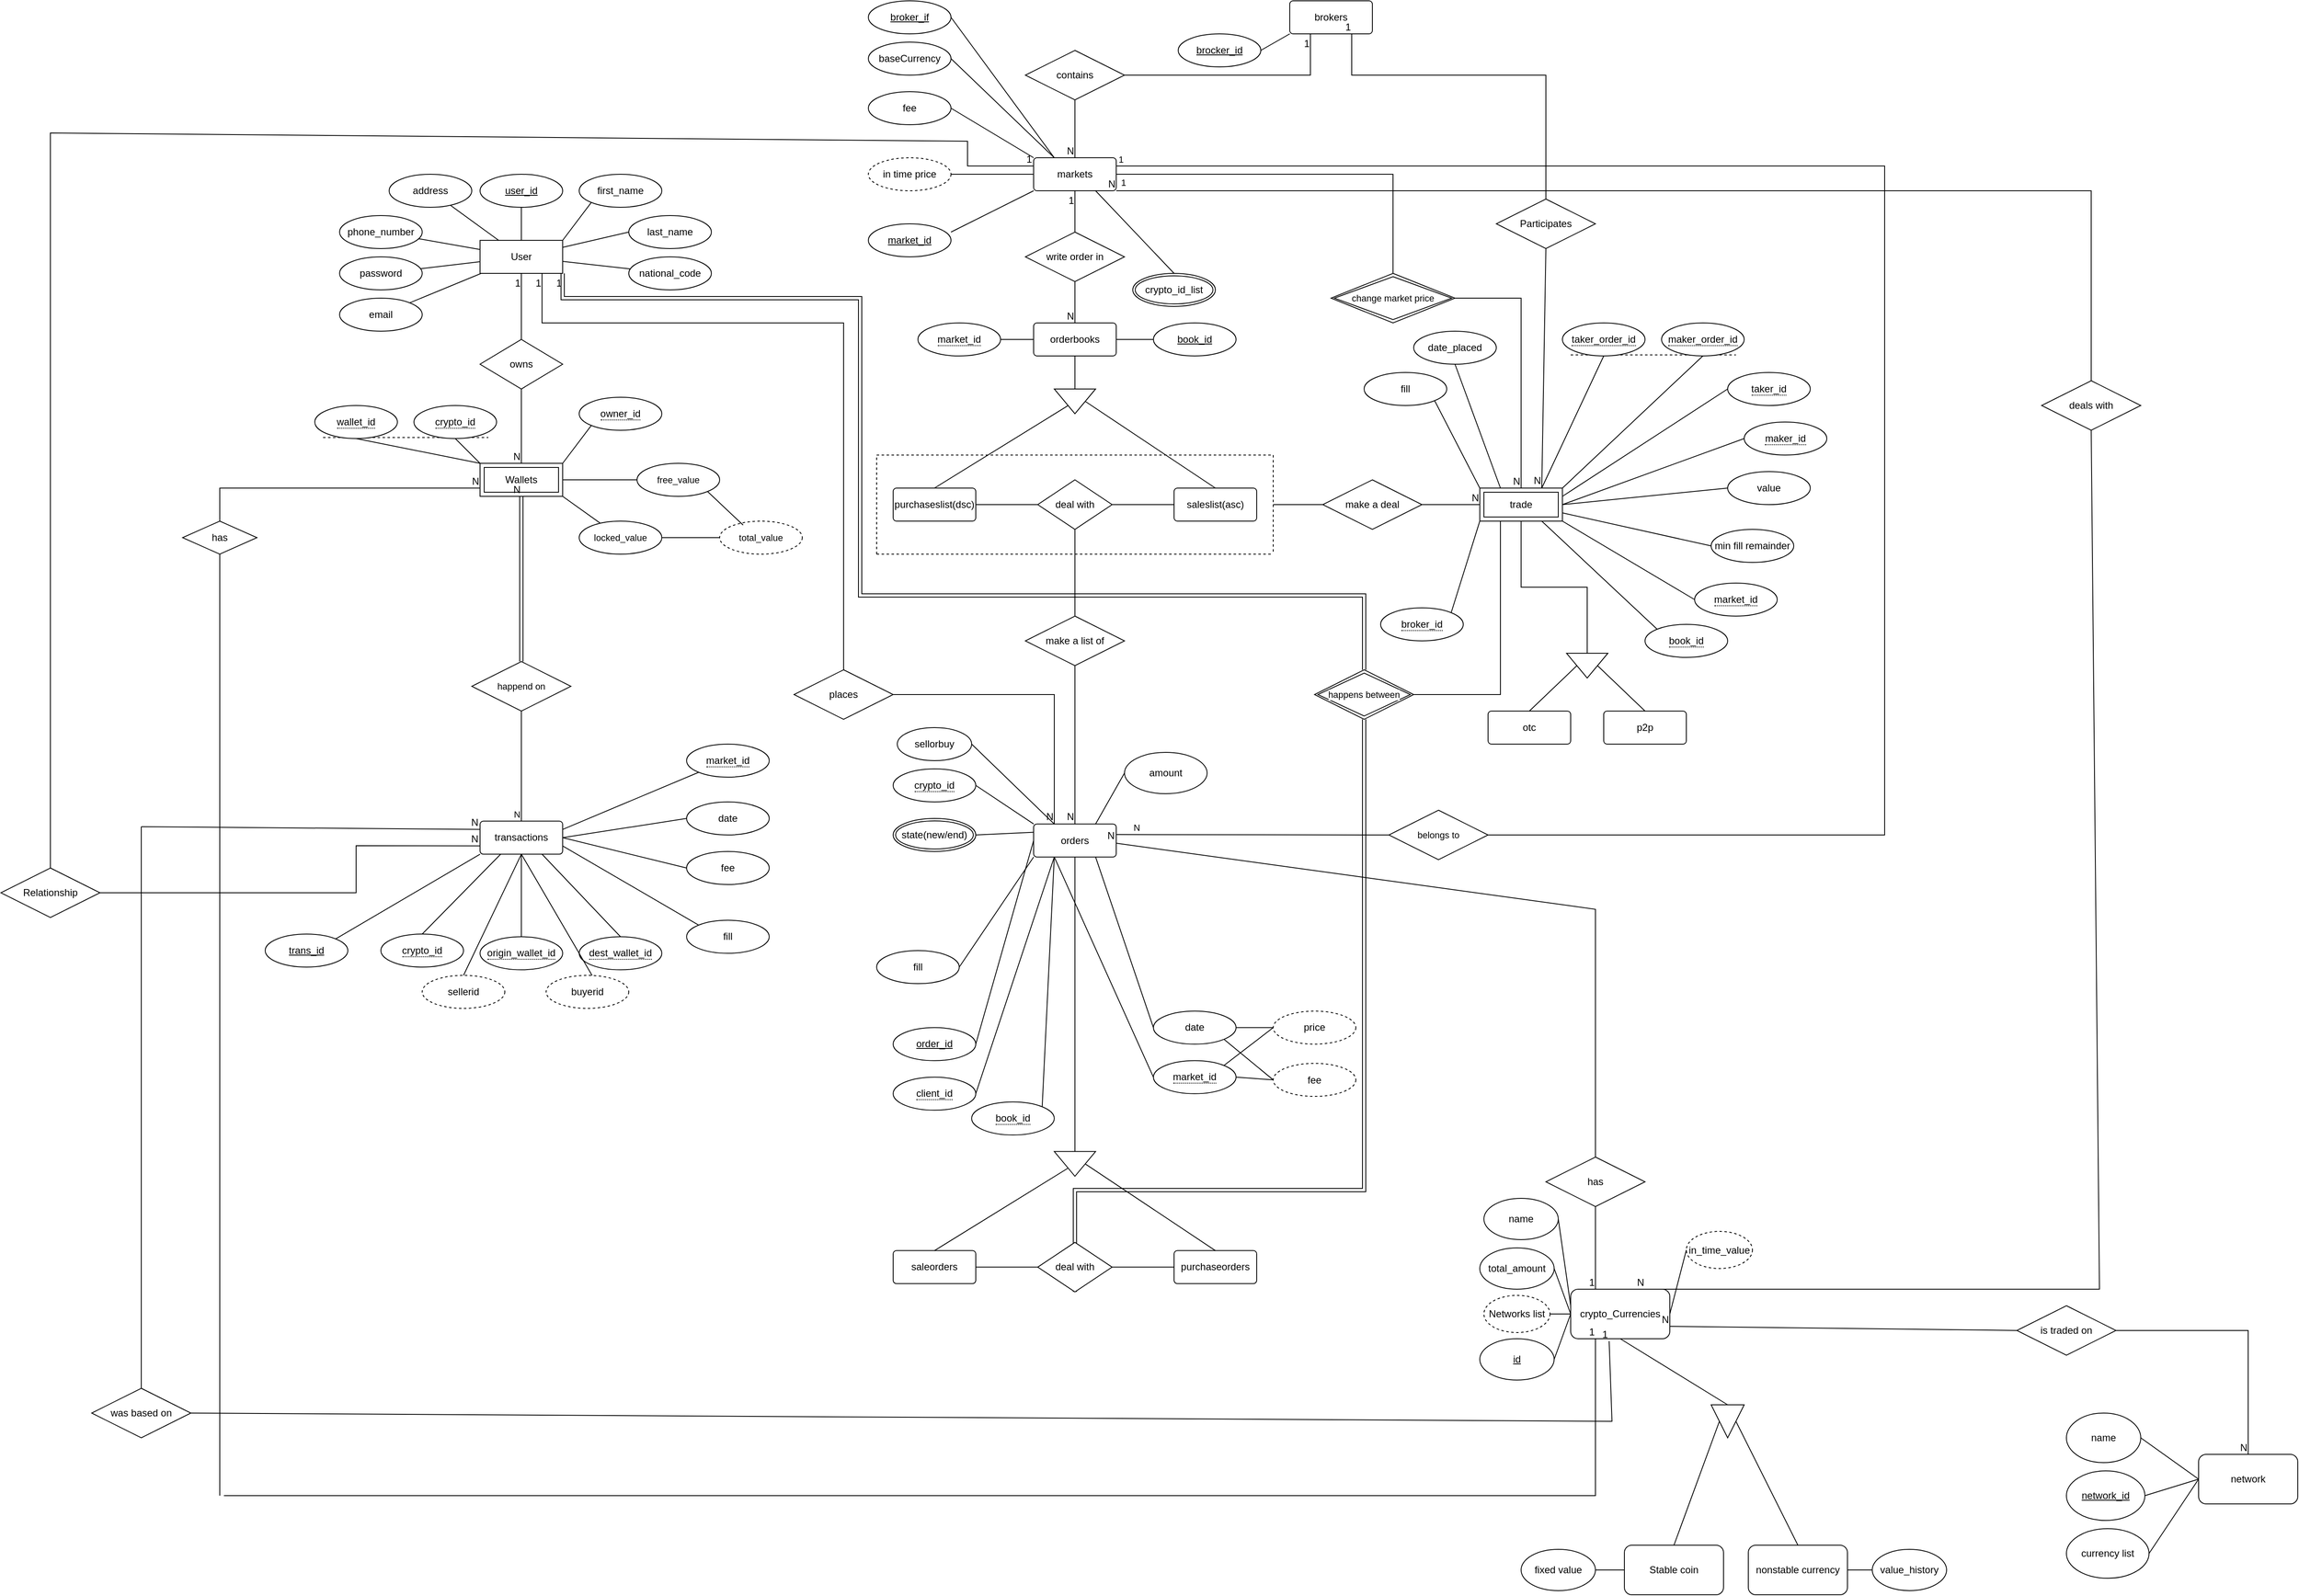 <mxfile version="24.4.6" type="device">
  <diagram name="Page-1" id="QQTQ0UTaoPSm4uBNrjiQ">
    <mxGraphModel dx="8650" dy="5145" grid="1" gridSize="10" guides="0" tooltips="1" connect="1" arrows="1" fold="1" page="1" pageScale="1" pageWidth="1700" pageHeight="1150" math="0" shadow="0">
      <root>
        <mxCell id="0" />
        <mxCell id="1" parent="0" />
        <mxCell id="G-gwL_Z2dPmAygsZRbij-1" value="" style="edgeStyle=none;rounded=0;orthogonalLoop=1;jettySize=auto;html=1;strokeColor=default;align=center;verticalAlign=middle;fontFamily=Helvetica;fontSize=11;fontColor=default;labelBackgroundColor=default;endArrow=none;endFill=0;" parent="1" source="G-gwL_Z2dPmAygsZRbij-8" target="G-gwL_Z2dPmAygsZRbij-13" edge="1">
          <mxGeometry relative="1" as="geometry" />
        </mxCell>
        <mxCell id="G-gwL_Z2dPmAygsZRbij-2" style="edgeStyle=none;rounded=0;orthogonalLoop=1;jettySize=auto;html=1;exitX=1;exitY=0;exitDx=0;exitDy=0;entryX=0;entryY=1;entryDx=0;entryDy=0;strokeColor=default;align=center;verticalAlign=middle;fontFamily=Helvetica;fontSize=11;fontColor=default;labelBackgroundColor=default;endArrow=none;endFill=0;" parent="1" source="G-gwL_Z2dPmAygsZRbij-8" target="G-gwL_Z2dPmAygsZRbij-11" edge="1">
          <mxGeometry relative="1" as="geometry" />
        </mxCell>
        <mxCell id="G-gwL_Z2dPmAygsZRbij-3" style="edgeStyle=none;rounded=0;orthogonalLoop=1;jettySize=auto;html=1;entryX=0;entryY=0.5;entryDx=0;entryDy=0;strokeColor=default;align=center;verticalAlign=middle;fontFamily=Helvetica;fontSize=11;fontColor=default;labelBackgroundColor=default;endArrow=none;endFill=0;" parent="1" source="G-gwL_Z2dPmAygsZRbij-8" target="G-gwL_Z2dPmAygsZRbij-12" edge="1">
          <mxGeometry relative="1" as="geometry" />
        </mxCell>
        <mxCell id="G-gwL_Z2dPmAygsZRbij-4" value="" style="edgeStyle=none;rounded=0;orthogonalLoop=1;jettySize=auto;html=1;strokeColor=default;align=center;verticalAlign=middle;fontFamily=Helvetica;fontSize=11;fontColor=default;labelBackgroundColor=default;endArrow=none;endFill=0;" parent="1" source="G-gwL_Z2dPmAygsZRbij-8" target="G-gwL_Z2dPmAygsZRbij-14" edge="1">
          <mxGeometry relative="1" as="geometry" />
        </mxCell>
        <mxCell id="G-gwL_Z2dPmAygsZRbij-5" value="" style="edgeStyle=none;rounded=0;orthogonalLoop=1;jettySize=auto;html=1;strokeColor=default;align=center;verticalAlign=middle;fontFamily=Helvetica;fontSize=11;fontColor=default;labelBackgroundColor=default;endArrow=none;endFill=0;" parent="1" source="G-gwL_Z2dPmAygsZRbij-8" target="G-gwL_Z2dPmAygsZRbij-17" edge="1">
          <mxGeometry relative="1" as="geometry" />
        </mxCell>
        <mxCell id="G-gwL_Z2dPmAygsZRbij-6" style="edgeStyle=none;rounded=0;orthogonalLoop=1;jettySize=auto;html=1;strokeColor=default;align=center;verticalAlign=middle;fontFamily=Helvetica;fontSize=11;fontColor=default;labelBackgroundColor=default;endArrow=none;endFill=0;" parent="1" source="G-gwL_Z2dPmAygsZRbij-8" target="G-gwL_Z2dPmAygsZRbij-16" edge="1">
          <mxGeometry relative="1" as="geometry" />
        </mxCell>
        <mxCell id="G-gwL_Z2dPmAygsZRbij-7" style="edgeStyle=none;rounded=0;orthogonalLoop=1;jettySize=auto;html=1;strokeColor=default;align=center;verticalAlign=middle;fontFamily=Helvetica;fontSize=11;fontColor=default;labelBackgroundColor=default;endArrow=none;endFill=0;" parent="1" source="G-gwL_Z2dPmAygsZRbij-8" target="G-gwL_Z2dPmAygsZRbij-15" edge="1">
          <mxGeometry relative="1" as="geometry" />
        </mxCell>
        <mxCell id="G-gwL_Z2dPmAygsZRbij-8" value="User" style="whiteSpace=wrap;html=1;align=center;" parent="1" vertex="1">
          <mxGeometry x="-1580" y="-1040" width="100" height="40" as="geometry" />
        </mxCell>
        <mxCell id="G-gwL_Z2dPmAygsZRbij-9" style="edgeStyle=orthogonalEdgeStyle;rounded=0;orthogonalLoop=1;jettySize=auto;html=1;exitX=0.5;exitY=1;exitDx=0;exitDy=0;entryX=0.5;entryY=0;entryDx=0;entryDy=0;endArrow=none;endFill=0;" parent="1" source="G-gwL_Z2dPmAygsZRbij-10" target="G-gwL_Z2dPmAygsZRbij-8" edge="1">
          <mxGeometry relative="1" as="geometry" />
        </mxCell>
        <mxCell id="G-gwL_Z2dPmAygsZRbij-10" value="user_&lt;span style=&quot;background-color: initial;&quot;&gt;id&lt;/span&gt;" style="ellipse;whiteSpace=wrap;html=1;align=center;fontStyle=4" parent="1" vertex="1">
          <mxGeometry x="-1580" y="-1120" width="100" height="40" as="geometry" />
        </mxCell>
        <mxCell id="G-gwL_Z2dPmAygsZRbij-11" value="first_name" style="ellipse;whiteSpace=wrap;html=1;align=center;" parent="1" vertex="1">
          <mxGeometry x="-1460" y="-1120" width="100" height="40" as="geometry" />
        </mxCell>
        <mxCell id="G-gwL_Z2dPmAygsZRbij-12" value="last_name" style="ellipse;whiteSpace=wrap;html=1;align=center;" parent="1" vertex="1">
          <mxGeometry x="-1400" y="-1070" width="100" height="40" as="geometry" />
        </mxCell>
        <mxCell id="G-gwL_Z2dPmAygsZRbij-13" value="national_code" style="ellipse;whiteSpace=wrap;html=1;align=center;" parent="1" vertex="1">
          <mxGeometry x="-1400" y="-1020" width="100" height="40" as="geometry" />
        </mxCell>
        <mxCell id="G-gwL_Z2dPmAygsZRbij-14" value="email" style="ellipse;whiteSpace=wrap;html=1;align=center;" parent="1" vertex="1">
          <mxGeometry x="-1750" y="-970" width="100" height="40" as="geometry" />
        </mxCell>
        <mxCell id="G-gwL_Z2dPmAygsZRbij-15" value="password" style="ellipse;whiteSpace=wrap;html=1;align=center;" parent="1" vertex="1">
          <mxGeometry x="-1750" y="-1020" width="100" height="40" as="geometry" />
        </mxCell>
        <mxCell id="G-gwL_Z2dPmAygsZRbij-16" value="phone_number" style="ellipse;whiteSpace=wrap;html=1;align=center;" parent="1" vertex="1">
          <mxGeometry x="-1750" y="-1070" width="100" height="40" as="geometry" />
        </mxCell>
        <mxCell id="G-gwL_Z2dPmAygsZRbij-17" value="address" style="ellipse;whiteSpace=wrap;html=1;align=center;" parent="1" vertex="1">
          <mxGeometry x="-1690" y="-1120" width="100" height="40" as="geometry" />
        </mxCell>
        <mxCell id="G-gwL_Z2dPmAygsZRbij-18" style="edgeStyle=none;rounded=0;orthogonalLoop=1;jettySize=auto;html=1;exitX=1;exitY=0;exitDx=0;exitDy=0;strokeColor=default;align=center;verticalAlign=middle;fontFamily=Helvetica;fontSize=11;fontColor=default;labelBackgroundColor=default;endArrow=none;endFill=0;entryX=0;entryY=1;entryDx=0;entryDy=0;" parent="1" target="G-gwL_Z2dPmAygsZRbij-123" edge="1">
          <mxGeometry relative="1" as="geometry">
            <mxPoint x="-1431.069" y="-811.862" as="targetPoint" />
            <mxPoint x="-1480" y="-770" as="sourcePoint" />
          </mxGeometry>
        </mxCell>
        <mxCell id="G-gwL_Z2dPmAygsZRbij-19" style="edgeStyle=none;rounded=0;orthogonalLoop=1;jettySize=auto;html=1;exitX=1;exitY=1;exitDx=0;exitDy=0;strokeColor=default;align=center;verticalAlign=middle;fontFamily=Helvetica;fontSize=11;fontColor=default;labelBackgroundColor=default;endArrow=none;endFill=0;" parent="1" target="G-gwL_Z2dPmAygsZRbij-27" edge="1">
          <mxGeometry relative="1" as="geometry">
            <mxPoint x="-1480" y="-730" as="sourcePoint" />
          </mxGeometry>
        </mxCell>
        <mxCell id="G-gwL_Z2dPmAygsZRbij-20" style="edgeStyle=none;rounded=0;orthogonalLoop=1;jettySize=auto;html=1;exitX=1;exitY=0.5;exitDx=0;exitDy=0;strokeColor=default;align=center;verticalAlign=middle;fontFamily=Helvetica;fontSize=11;fontColor=default;labelBackgroundColor=default;endArrow=none;endFill=0;" parent="1" target="G-gwL_Z2dPmAygsZRbij-25" edge="1">
          <mxGeometry relative="1" as="geometry">
            <mxPoint x="-1480" y="-750" as="sourcePoint" />
          </mxGeometry>
        </mxCell>
        <mxCell id="G-gwL_Z2dPmAygsZRbij-22" style="rounded=0;orthogonalLoop=1;jettySize=auto;html=1;entryX=0;entryY=0;entryDx=0;entryDy=0;endArrow=none;endFill=0;exitX=0.5;exitY=1;exitDx=0;exitDy=0;" parent="1" source="BZY4IAQ33t0b4SyMLwwF-109" edge="1">
          <mxGeometry relative="1" as="geometry">
            <mxPoint x="-1636.471" y="-812.353" as="sourcePoint" />
            <mxPoint x="-1580" y="-770" as="targetPoint" />
          </mxGeometry>
        </mxCell>
        <mxCell id="G-gwL_Z2dPmAygsZRbij-25" value="free_value" style="ellipse;whiteSpace=wrap;html=1;align=center;fontFamily=Helvetica;fontSize=11;fontColor=default;labelBackgroundColor=default;" parent="1" vertex="1">
          <mxGeometry x="-1390" y="-770" width="100" height="40" as="geometry" />
        </mxCell>
        <mxCell id="G-gwL_Z2dPmAygsZRbij-26" style="edgeStyle=none;rounded=0;orthogonalLoop=1;jettySize=auto;html=1;strokeColor=default;align=center;verticalAlign=middle;fontFamily=Helvetica;fontSize=11;fontColor=default;labelBackgroundColor=default;endArrow=none;endFill=0;" parent="1" source="G-gwL_Z2dPmAygsZRbij-27" target="G-gwL_Z2dPmAygsZRbij-28" edge="1">
          <mxGeometry relative="1" as="geometry" />
        </mxCell>
        <mxCell id="G-gwL_Z2dPmAygsZRbij-27" value="locked_value" style="ellipse;whiteSpace=wrap;html=1;align=center;fontFamily=Helvetica;fontSize=11;fontColor=default;labelBackgroundColor=default;" parent="1" vertex="1">
          <mxGeometry x="-1460" y="-700" width="100" height="40" as="geometry" />
        </mxCell>
        <mxCell id="G-gwL_Z2dPmAygsZRbij-28" value="total_value" style="ellipse;whiteSpace=wrap;html=1;align=center;dashed=1;fontFamily=Helvetica;fontSize=11;fontColor=default;labelBackgroundColor=default;" parent="1" vertex="1">
          <mxGeometry x="-1290" y="-700" width="100" height="40" as="geometry" />
        </mxCell>
        <mxCell id="G-gwL_Z2dPmAygsZRbij-29" style="edgeStyle=none;rounded=0;orthogonalLoop=1;jettySize=auto;html=1;exitX=1;exitY=1;exitDx=0;exitDy=0;entryX=0.284;entryY=0.12;entryDx=0;entryDy=0;entryPerimeter=0;strokeColor=default;align=center;verticalAlign=middle;fontFamily=Helvetica;fontSize=11;fontColor=default;labelBackgroundColor=default;endArrow=none;endFill=0;" parent="1" source="G-gwL_Z2dPmAygsZRbij-25" target="G-gwL_Z2dPmAygsZRbij-28" edge="1">
          <mxGeometry relative="1" as="geometry" />
        </mxCell>
        <mxCell id="G-gwL_Z2dPmAygsZRbij-31" value="owns" style="shape=rhombus;perimeter=rhombusPerimeter;whiteSpace=wrap;html=1;align=center;" parent="1" vertex="1">
          <mxGeometry x="-1580" y="-920" width="100" height="60" as="geometry" />
        </mxCell>
        <mxCell id="G-gwL_Z2dPmAygsZRbij-32" value="" style="endArrow=none;html=1;rounded=0;entryX=0.5;entryY=1;entryDx=0;entryDy=0;" parent="1" target="G-gwL_Z2dPmAygsZRbij-8" edge="1">
          <mxGeometry relative="1" as="geometry">
            <mxPoint x="-1530" y="-920" as="sourcePoint" />
            <mxPoint x="-1370" y="-770" as="targetPoint" />
          </mxGeometry>
        </mxCell>
        <mxCell id="G-gwL_Z2dPmAygsZRbij-33" value="1" style="resizable=0;html=1;whiteSpace=wrap;align=right;verticalAlign=bottom;" parent="G-gwL_Z2dPmAygsZRbij-32" connectable="0" vertex="1">
          <mxGeometry x="1" relative="1" as="geometry">
            <mxPoint y="20" as="offset" />
          </mxGeometry>
        </mxCell>
        <mxCell id="G-gwL_Z2dPmAygsZRbij-36" value="orderbooks" style="rounded=1;arcSize=10;whiteSpace=wrap;html=1;align=center;" parent="1" vertex="1">
          <mxGeometry x="-910" y="-940" width="100" height="40" as="geometry" />
        </mxCell>
        <mxCell id="G-gwL_Z2dPmAygsZRbij-37" value="markets" style="rounded=1;arcSize=10;whiteSpace=wrap;html=1;align=center;" parent="1" vertex="1">
          <mxGeometry x="-910" y="-1140" width="100" height="40" as="geometry" />
        </mxCell>
        <mxCell id="G-gwL_Z2dPmAygsZRbij-38" value="" style="triangle;whiteSpace=wrap;html=1;direction=south;" parent="1" vertex="1">
          <mxGeometry x="-885" y="-860" width="50" height="30" as="geometry" />
        </mxCell>
        <mxCell id="G-gwL_Z2dPmAygsZRbij-39" value="saleslist(asc)" style="rounded=1;arcSize=10;whiteSpace=wrap;html=1;align=center;" parent="1" vertex="1">
          <mxGeometry x="-740" y="-740" width="100" height="40" as="geometry" />
        </mxCell>
        <mxCell id="G-gwL_Z2dPmAygsZRbij-40" value="&lt;span&gt;&lt;span data-dobid=&quot;hdw&quot;&gt;purchases&lt;/span&gt;&lt;/span&gt;list(dsc)" style="rounded=1;arcSize=10;whiteSpace=wrap;html=1;align=center;" parent="1" vertex="1">
          <mxGeometry x="-1080" y="-740" width="100" height="40" as="geometry" />
        </mxCell>
        <mxCell id="G-gwL_Z2dPmAygsZRbij-42" value="" style="endArrow=none;html=1;rounded=0;exitX=0.5;exitY=1;exitDx=0;exitDy=0;entryX=0.5;entryY=0;entryDx=0;entryDy=0;" parent="1" source="G-gwL_Z2dPmAygsZRbij-52" target="G-gwL_Z2dPmAygsZRbij-36" edge="1">
          <mxGeometry relative="1" as="geometry">
            <mxPoint x="-830" y="-970" as="sourcePoint" />
            <mxPoint x="-860" y="-1050" as="targetPoint" />
          </mxGeometry>
        </mxCell>
        <mxCell id="G-gwL_Z2dPmAygsZRbij-43" value="N" style="resizable=0;html=1;whiteSpace=wrap;align=right;verticalAlign=bottom;" parent="G-gwL_Z2dPmAygsZRbij-42" connectable="0" vertex="1">
          <mxGeometry x="1" relative="1" as="geometry" />
        </mxCell>
        <mxCell id="G-gwL_Z2dPmAygsZRbij-44" value="" style="endArrow=none;html=1;rounded=0;exitX=0.5;exitY=1;exitDx=0;exitDy=0;entryX=0;entryY=0.5;entryDx=0;entryDy=0;" parent="1" source="G-gwL_Z2dPmAygsZRbij-36" target="G-gwL_Z2dPmAygsZRbij-38" edge="1">
          <mxGeometry relative="1" as="geometry">
            <mxPoint x="-940" y="-870" as="sourcePoint" />
            <mxPoint x="-780" y="-870" as="targetPoint" />
          </mxGeometry>
        </mxCell>
        <mxCell id="G-gwL_Z2dPmAygsZRbij-45" value="" style="endArrow=none;html=1;rounded=0;exitX=0.5;exitY=0;exitDx=0;exitDy=0;entryX=0.5;entryY=0;entryDx=0;entryDy=0;" parent="1" source="G-gwL_Z2dPmAygsZRbij-38" target="G-gwL_Z2dPmAygsZRbij-39" edge="1">
          <mxGeometry relative="1" as="geometry">
            <mxPoint x="-940" y="-870" as="sourcePoint" />
            <mxPoint x="-780" y="-870" as="targetPoint" />
          </mxGeometry>
        </mxCell>
        <mxCell id="G-gwL_Z2dPmAygsZRbij-46" value="" style="endArrow=none;html=1;rounded=0;exitX=0.5;exitY=0;exitDx=0;exitDy=0;" parent="1" source="G-gwL_Z2dPmAygsZRbij-40" target="G-gwL_Z2dPmAygsZRbij-38" edge="1">
          <mxGeometry relative="1" as="geometry">
            <mxPoint x="-940" y="-870" as="sourcePoint" />
            <mxPoint x="-780" y="-870" as="targetPoint" />
          </mxGeometry>
        </mxCell>
        <mxCell id="G-gwL_Z2dPmAygsZRbij-52" value="write order in" style="shape=rhombus;perimeter=rhombusPerimeter;whiteSpace=wrap;html=1;align=center;" parent="1" vertex="1">
          <mxGeometry x="-920" y="-1050" width="120" height="60" as="geometry" />
        </mxCell>
        <mxCell id="G-gwL_Z2dPmAygsZRbij-53" value="" style="endArrow=none;html=1;rounded=0;exitX=0.5;exitY=0;exitDx=0;exitDy=0;entryX=0.5;entryY=1;entryDx=0;entryDy=0;" parent="1" source="G-gwL_Z2dPmAygsZRbij-52" target="G-gwL_Z2dPmAygsZRbij-37" edge="1">
          <mxGeometry relative="1" as="geometry">
            <mxPoint x="-735" y="-1080" as="sourcePoint" />
            <mxPoint x="-575" y="-1080" as="targetPoint" />
          </mxGeometry>
        </mxCell>
        <mxCell id="G-gwL_Z2dPmAygsZRbij-54" value="1" style="resizable=0;html=1;whiteSpace=wrap;align=right;verticalAlign=bottom;" parent="G-gwL_Z2dPmAygsZRbij-53" connectable="0" vertex="1">
          <mxGeometry x="1" relative="1" as="geometry">
            <mxPoint y="20" as="offset" />
          </mxGeometry>
        </mxCell>
        <mxCell id="G-gwL_Z2dPmAygsZRbij-55" value="deal with" style="shape=rhombus;perimeter=rhombusPerimeter;whiteSpace=wrap;html=1;align=center;" parent="1" vertex="1">
          <mxGeometry x="-905" y="-750" width="90" height="60" as="geometry" />
        </mxCell>
        <mxCell id="G-gwL_Z2dPmAygsZRbij-56" value="" style="endArrow=none;html=1;rounded=0;exitX=1;exitY=0.5;exitDx=0;exitDy=0;entryX=0;entryY=0.5;entryDx=0;entryDy=0;" parent="1" source="G-gwL_Z2dPmAygsZRbij-40" target="G-gwL_Z2dPmAygsZRbij-55" edge="1">
          <mxGeometry relative="1" as="geometry">
            <mxPoint x="-900" y="-720" as="sourcePoint" />
            <mxPoint x="-740" y="-720" as="targetPoint" />
          </mxGeometry>
        </mxCell>
        <mxCell id="G-gwL_Z2dPmAygsZRbij-57" value="" style="endArrow=none;html=1;rounded=0;exitX=1;exitY=0.5;exitDx=0;exitDy=0;entryX=0;entryY=0.5;entryDx=0;entryDy=0;" parent="1" source="G-gwL_Z2dPmAygsZRbij-55" target="G-gwL_Z2dPmAygsZRbij-39" edge="1">
          <mxGeometry relative="1" as="geometry">
            <mxPoint x="-900" y="-720" as="sourcePoint" />
            <mxPoint x="-740" y="-720" as="targetPoint" />
          </mxGeometry>
        </mxCell>
        <mxCell id="G-gwL_Z2dPmAygsZRbij-58" value="" style="endArrow=none;dashed=1;html=1;rounded=0;" parent="1" edge="1">
          <mxGeometry width="50" height="50" relative="1" as="geometry">
            <mxPoint x="-1100" y="-660" as="sourcePoint" />
            <mxPoint x="-620" y="-660" as="targetPoint" />
          </mxGeometry>
        </mxCell>
        <mxCell id="G-gwL_Z2dPmAygsZRbij-59" value="" style="endArrow=none;dashed=1;html=1;rounded=0;" parent="1" edge="1">
          <mxGeometry width="50" height="50" relative="1" as="geometry">
            <mxPoint x="-620" y="-780" as="sourcePoint" />
            <mxPoint x="-620" y="-660" as="targetPoint" />
          </mxGeometry>
        </mxCell>
        <mxCell id="G-gwL_Z2dPmAygsZRbij-60" value="" style="endArrow=none;dashed=1;html=1;rounded=0;" parent="1" edge="1">
          <mxGeometry width="50" height="50" relative="1" as="geometry">
            <mxPoint x="-1100" y="-660" as="sourcePoint" />
            <mxPoint x="-1100" y="-780" as="targetPoint" />
          </mxGeometry>
        </mxCell>
        <mxCell id="G-gwL_Z2dPmAygsZRbij-61" value="" style="endArrow=none;dashed=1;html=1;rounded=0;" parent="1" edge="1">
          <mxGeometry width="50" height="50" relative="1" as="geometry">
            <mxPoint x="-1100" y="-780" as="sourcePoint" />
            <mxPoint x="-620" y="-780" as="targetPoint" />
          </mxGeometry>
        </mxCell>
        <mxCell id="G-gwL_Z2dPmAygsZRbij-62" value="" style="endArrow=none;html=1;rounded=0;exitX=0.5;exitY=1;exitDx=0;exitDy=0;entryX=0.5;entryY=0;entryDx=0;entryDy=0;" parent="1" source="G-gwL_Z2dPmAygsZRbij-64" target="G-gwL_Z2dPmAygsZRbij-133" edge="1">
          <mxGeometry relative="1" as="geometry">
            <mxPoint x="-900" y="-540" as="sourcePoint" />
            <mxPoint x="-860.0" y="-413.28" as="targetPoint" />
          </mxGeometry>
        </mxCell>
        <mxCell id="G-gwL_Z2dPmAygsZRbij-63" value="N" style="resizable=0;html=1;whiteSpace=wrap;align=right;verticalAlign=bottom;" parent="G-gwL_Z2dPmAygsZRbij-62" connectable="0" vertex="1">
          <mxGeometry x="1" relative="1" as="geometry" />
        </mxCell>
        <mxCell id="G-gwL_Z2dPmAygsZRbij-64" value="make a list of" style="shape=rhombus;perimeter=rhombusPerimeter;whiteSpace=wrap;html=1;align=center;" parent="1" vertex="1">
          <mxGeometry x="-920" y="-585" width="120" height="60" as="geometry" />
        </mxCell>
        <mxCell id="G-gwL_Z2dPmAygsZRbij-65" value="" style="endArrow=none;html=1;rounded=0;entryX=0.5;entryY=0;entryDx=0;entryDy=0;" parent="1" target="G-gwL_Z2dPmAygsZRbij-64" edge="1">
          <mxGeometry relative="1" as="geometry">
            <mxPoint x="-860" y="-690" as="sourcePoint" />
            <mxPoint x="-740" y="-690" as="targetPoint" />
          </mxGeometry>
        </mxCell>
        <mxCell id="G-gwL_Z2dPmAygsZRbij-66" value="make a deal" style="shape=rhombus;perimeter=rhombusPerimeter;whiteSpace=wrap;html=1;align=center;" parent="1" vertex="1">
          <mxGeometry x="-560" y="-750" width="120" height="60" as="geometry" />
        </mxCell>
        <mxCell id="G-gwL_Z2dPmAygsZRbij-67" value="" style="endArrow=none;html=1;rounded=0;entryX=0;entryY=0.5;entryDx=0;entryDy=0;" parent="1" target="G-gwL_Z2dPmAygsZRbij-66" edge="1">
          <mxGeometry relative="1" as="geometry">
            <mxPoint x="-620" y="-720" as="sourcePoint" />
            <mxPoint x="-430" y="-640" as="targetPoint" />
          </mxGeometry>
        </mxCell>
        <mxCell id="G-gwL_Z2dPmAygsZRbij-68" value="" style="endArrow=none;html=1;rounded=0;exitX=1;exitY=0.5;exitDx=0;exitDy=0;entryX=0;entryY=0.5;entryDx=0;entryDy=0;" parent="1" source="G-gwL_Z2dPmAygsZRbij-66" edge="1">
          <mxGeometry relative="1" as="geometry">
            <mxPoint x="-490" y="-610" as="sourcePoint" />
            <mxPoint x="-370" y="-720" as="targetPoint" />
          </mxGeometry>
        </mxCell>
        <mxCell id="G-gwL_Z2dPmAygsZRbij-69" value="N" style="resizable=0;html=1;whiteSpace=wrap;align=right;verticalAlign=bottom;" parent="G-gwL_Z2dPmAygsZRbij-68" connectable="0" vertex="1">
          <mxGeometry x="1" relative="1" as="geometry" />
        </mxCell>
        <mxCell id="G-gwL_Z2dPmAygsZRbij-71" value="" style="endArrow=none;html=1;rounded=0;entryX=0.25;entryY=1;entryDx=0;entryDy=0;exitX=1;exitY=0.5;exitDx=0;exitDy=0;" parent="1" source="G-gwL_Z2dPmAygsZRbij-189" target="G-gwL_Z2dPmAygsZRbij-90" edge="1">
          <mxGeometry relative="1" as="geometry">
            <mxPoint x="-520" y="-490" as="sourcePoint" />
            <mxPoint x="-320" y="-700" as="targetPoint" />
            <Array as="points">
              <mxPoint x="-345" y="-490" />
            </Array>
          </mxGeometry>
        </mxCell>
        <mxCell id="G-gwL_Z2dPmAygsZRbij-72" value="" style="endArrow=none;html=1;rounded=0;exitX=1;exitY=0.5;exitDx=0;exitDy=0;entryX=0;entryY=0.5;entryDx=0;entryDy=0;" parent="1" source="G-gwL_Z2dPmAygsZRbij-88" target="G-gwL_Z2dPmAygsZRbij-37" edge="1">
          <mxGeometry relative="1" as="geometry">
            <mxPoint x="-1010" y="-1120" as="sourcePoint" />
            <mxPoint x="-740" y="-970" as="targetPoint" />
          </mxGeometry>
        </mxCell>
        <mxCell id="G-gwL_Z2dPmAygsZRbij-74" value="" style="endArrow=none;html=1;rounded=0;exitX=1;exitY=0.5;exitDx=0;exitDy=0;entryX=0.5;entryY=0;entryDx=0;entryDy=0;" parent="1" source="G-gwL_Z2dPmAygsZRbij-37" target="G-gwL_Z2dPmAygsZRbij-188" edge="1">
          <mxGeometry relative="1" as="geometry">
            <mxPoint x="-730" y="-1120.5" as="sourcePoint" />
            <mxPoint x="-320" y="-1010" as="targetPoint" />
            <Array as="points">
              <mxPoint x="-500" y="-1120" />
              <mxPoint x="-475" y="-1120" />
            </Array>
          </mxGeometry>
        </mxCell>
        <mxCell id="G-gwL_Z2dPmAygsZRbij-75" value="" style="endArrow=none;html=1;rounded=0;entryX=0.5;entryY=0;entryDx=0;entryDy=0;exitX=1;exitY=0.5;exitDx=0;exitDy=0;" parent="1" source="G-gwL_Z2dPmAygsZRbij-188" edge="1">
          <mxGeometry relative="1" as="geometry">
            <mxPoint x="-320" y="-950" as="sourcePoint" />
            <mxPoint x="-320" y="-740" as="targetPoint" />
            <Array as="points">
              <mxPoint x="-320" y="-970" />
            </Array>
          </mxGeometry>
        </mxCell>
        <mxCell id="G-gwL_Z2dPmAygsZRbij-76" value="N" style="resizable=0;html=1;whiteSpace=wrap;align=right;verticalAlign=bottom;" parent="G-gwL_Z2dPmAygsZRbij-75" connectable="0" vertex="1">
          <mxGeometry x="1" relative="1" as="geometry" />
        </mxCell>
        <mxCell id="G-gwL_Z2dPmAygsZRbij-77" value="value" style="ellipse;whiteSpace=wrap;html=1;align=center;" parent="1" vertex="1">
          <mxGeometry x="-70" y="-760" width="100" height="40" as="geometry" />
        </mxCell>
        <mxCell id="G-gwL_Z2dPmAygsZRbij-78" value="min fill remainder" style="ellipse;whiteSpace=wrap;html=1;align=center;" parent="1" vertex="1">
          <mxGeometry x="-90" y="-690" width="100" height="40" as="geometry" />
        </mxCell>
        <mxCell id="G-gwL_Z2dPmAygsZRbij-79" value="" style="endArrow=none;html=1;rounded=0;exitX=1;exitY=0.25;exitDx=0;exitDy=0;entryX=0;entryY=0.5;entryDx=0;entryDy=0;" parent="1" source="G-gwL_Z2dPmAygsZRbij-90" target="G-gwL_Z2dPmAygsZRbij-105" edge="1">
          <mxGeometry relative="1" as="geometry">
            <mxPoint x="-270" y="-720" as="sourcePoint" />
            <mxPoint x="-110" y="-750" as="targetPoint" />
          </mxGeometry>
        </mxCell>
        <mxCell id="G-gwL_Z2dPmAygsZRbij-80" value="" style="endArrow=none;html=1;rounded=0;exitX=1;exitY=0.5;exitDx=0;exitDy=0;entryX=0;entryY=0.5;entryDx=0;entryDy=0;" parent="1" target="G-gwL_Z2dPmAygsZRbij-106" edge="1">
          <mxGeometry relative="1" as="geometry">
            <mxPoint x="-270" y="-720" as="sourcePoint" />
            <mxPoint x="-90" y="-680" as="targetPoint" />
          </mxGeometry>
        </mxCell>
        <mxCell id="G-gwL_Z2dPmAygsZRbij-81" value="" style="endArrow=none;html=1;rounded=0;exitX=1;exitY=0.5;exitDx=0;exitDy=0;entryX=0;entryY=0.5;entryDx=0;entryDy=0;" parent="1" target="G-gwL_Z2dPmAygsZRbij-77" edge="1">
          <mxGeometry relative="1" as="geometry">
            <mxPoint x="-270" y="-720" as="sourcePoint" />
            <mxPoint x="90" y="-780" as="targetPoint" />
          </mxGeometry>
        </mxCell>
        <mxCell id="G-gwL_Z2dPmAygsZRbij-82" value="" style="endArrow=none;html=1;rounded=0;exitX=1;exitY=0.75;exitDx=0;exitDy=0;entryX=0;entryY=0.5;entryDx=0;entryDy=0;" parent="1" source="G-gwL_Z2dPmAygsZRbij-90" target="G-gwL_Z2dPmAygsZRbij-78" edge="1">
          <mxGeometry relative="1" as="geometry">
            <mxPoint x="-270" y="-720" as="sourcePoint" />
            <mxPoint x="90" y="-780" as="targetPoint" />
          </mxGeometry>
        </mxCell>
        <mxCell id="G-gwL_Z2dPmAygsZRbij-83" value="book_id" style="ellipse;whiteSpace=wrap;html=1;align=center;fontStyle=4;" parent="1" vertex="1">
          <mxGeometry x="-765" y="-940" width="100" height="40" as="geometry" />
        </mxCell>
        <mxCell id="G-gwL_Z2dPmAygsZRbij-84" value="" style="endArrow=none;html=1;rounded=0;exitX=1;exitY=0.5;exitDx=0;exitDy=0;entryX=0;entryY=0.5;entryDx=0;entryDy=0;" parent="1" source="G-gwL_Z2dPmAygsZRbij-36" target="G-gwL_Z2dPmAygsZRbij-83" edge="1">
          <mxGeometry relative="1" as="geometry">
            <mxPoint x="-800" y="-790" as="sourcePoint" />
            <mxPoint x="-640" y="-790" as="targetPoint" />
          </mxGeometry>
        </mxCell>
        <mxCell id="G-gwL_Z2dPmAygsZRbij-88" value="in time price" style="ellipse;whiteSpace=wrap;html=1;align=center;dashed=1;" parent="1" vertex="1">
          <mxGeometry x="-1110" y="-1140" width="100" height="40" as="geometry" />
        </mxCell>
        <mxCell id="G-gwL_Z2dPmAygsZRbij-90" value="&lt;div&gt;trade&lt;/div&gt;" style="shape=ext;margin=3;double=1;whiteSpace=wrap;html=1;align=center;" parent="1" vertex="1">
          <mxGeometry x="-370" y="-740" width="100" height="40" as="geometry" />
        </mxCell>
        <mxCell id="G-gwL_Z2dPmAygsZRbij-91" value="" style="endArrow=none;html=1;rounded=0;exitX=0.75;exitY=0;exitDx=0;exitDy=0;entryX=0.5;entryY=1;entryDx=0;entryDy=0;" parent="1" source="G-gwL_Z2dPmAygsZRbij-90" target="G-gwL_Z2dPmAygsZRbij-109" edge="1">
          <mxGeometry relative="1" as="geometry">
            <mxPoint x="-850" y="-800" as="sourcePoint" />
            <mxPoint x="-230" y="-790" as="targetPoint" />
          </mxGeometry>
        </mxCell>
        <mxCell id="G-gwL_Z2dPmAygsZRbij-92" value="" style="endArrow=none;html=1;rounded=0;exitX=1;exitY=0;exitDx=0;exitDy=0;entryX=0.5;entryY=1;entryDx=0;entryDy=0;" parent="1" source="G-gwL_Z2dPmAygsZRbij-90" target="G-gwL_Z2dPmAygsZRbij-107" edge="1">
          <mxGeometry relative="1" as="geometry">
            <mxPoint x="-850" y="-800" as="sourcePoint" />
            <mxPoint x="-110" y="-790" as="targetPoint" />
          </mxGeometry>
        </mxCell>
        <mxCell id="G-gwL_Z2dPmAygsZRbij-93" value="" style="endArrow=none;dashed=1;html=1;rounded=0;" parent="1" edge="1">
          <mxGeometry width="50" height="50" relative="1" as="geometry">
            <mxPoint x="-260" y="-901.25" as="sourcePoint" />
            <mxPoint x="-60" y="-901.25" as="targetPoint" />
            <Array as="points">
              <mxPoint x="-160" y="-901.25" />
            </Array>
          </mxGeometry>
        </mxCell>
        <mxCell id="G-gwL_Z2dPmAygsZRbij-94" value="" style="endArrow=none;html=1;rounded=0;entryX=0;entryY=0.5;entryDx=0;entryDy=0;exitX=1;exitY=1;exitDx=0;exitDy=0;" parent="1" source="G-gwL_Z2dPmAygsZRbij-90" target="G-gwL_Z2dPmAygsZRbij-95" edge="1">
          <mxGeometry relative="1" as="geometry">
            <mxPoint x="-860" y="-820" as="sourcePoint" />
            <mxPoint x="-210" y="-500" as="targetPoint" />
          </mxGeometry>
        </mxCell>
        <mxCell id="G-gwL_Z2dPmAygsZRbij-95" value="&lt;span style=&quot;border-bottom: 1px dotted&quot;&gt;market_id&lt;/span&gt;" style="ellipse;whiteSpace=wrap;html=1;align=center;" parent="1" vertex="1">
          <mxGeometry x="-110" y="-625" width="100" height="40" as="geometry" />
        </mxCell>
        <mxCell id="G-gwL_Z2dPmAygsZRbij-96" value="" style="endArrow=none;html=1;rounded=0;exitX=1;exitY=0.5;exitDx=0;exitDy=0;entryX=0;entryY=1;entryDx=0;entryDy=0;" parent="1" target="G-gwL_Z2dPmAygsZRbij-37" edge="1">
          <mxGeometry relative="1" as="geometry">
            <mxPoint x="-1010" y="-1050" as="sourcePoint" />
            <mxPoint x="-700" y="-1000" as="targetPoint" />
          </mxGeometry>
        </mxCell>
        <mxCell id="G-gwL_Z2dPmAygsZRbij-98" value="market_id" style="ellipse;whiteSpace=wrap;html=1;align=center;fontStyle=4;" parent="1" vertex="1">
          <mxGeometry x="-1110" y="-1060" width="100" height="40" as="geometry" />
        </mxCell>
        <mxCell id="G-gwL_Z2dPmAygsZRbij-99" value="places" style="shape=rhombus;perimeter=rhombusPerimeter;whiteSpace=wrap;html=1;align=center;" parent="1" vertex="1">
          <mxGeometry x="-1200" y="-520" width="120" height="60" as="geometry" />
        </mxCell>
        <mxCell id="G-gwL_Z2dPmAygsZRbij-103" value="&lt;span style=&quot;border-bottom: 1px dotted&quot;&gt;book_id&lt;br&gt;&lt;/span&gt;" style="ellipse;whiteSpace=wrap;html=1;align=center;" parent="1" vertex="1">
          <mxGeometry x="-170" y="-575" width="100" height="40" as="geometry" />
        </mxCell>
        <mxCell id="G-gwL_Z2dPmAygsZRbij-104" value="" style="endArrow=none;html=1;rounded=0;entryX=0;entryY=0;entryDx=0;entryDy=0;exitX=0.75;exitY=1;exitDx=0;exitDy=0;" parent="1" source="G-gwL_Z2dPmAygsZRbij-90" target="G-gwL_Z2dPmAygsZRbij-103" edge="1">
          <mxGeometry relative="1" as="geometry">
            <mxPoint x="-830" y="-640" as="sourcePoint" />
            <mxPoint x="-670" y="-640" as="targetPoint" />
          </mxGeometry>
        </mxCell>
        <mxCell id="G-gwL_Z2dPmAygsZRbij-105" value="&lt;div&gt;&lt;span style=&quot;border-bottom: 1px dotted&quot;&gt;taker_id&lt;/span&gt;&lt;/div&gt;&lt;div&gt;&lt;span style=&quot;border-bottom: 1px dotted&quot;&gt;&lt;/span&gt;&lt;/div&gt;" style="ellipse;whiteSpace=wrap;html=1;align=center;" parent="1" vertex="1">
          <mxGeometry x="-70" y="-880" width="100" height="40" as="geometry" />
        </mxCell>
        <mxCell id="G-gwL_Z2dPmAygsZRbij-106" value="&lt;span style=&quot;border-bottom: 1px dotted&quot;&gt;maker_id&lt;br&gt;&lt;/span&gt;" style="ellipse;whiteSpace=wrap;html=1;align=center;" parent="1" vertex="1">
          <mxGeometry x="-50" y="-820" width="100" height="40" as="geometry" />
        </mxCell>
        <mxCell id="G-gwL_Z2dPmAygsZRbij-107" value="&lt;span style=&quot;border-bottom: 1px dotted&quot;&gt;maker_order_id&lt;br&gt;&lt;/span&gt;" style="ellipse;whiteSpace=wrap;html=1;align=center;" parent="1" vertex="1">
          <mxGeometry x="-150" y="-940" width="100" height="40" as="geometry" />
        </mxCell>
        <mxCell id="G-gwL_Z2dPmAygsZRbij-108" value="" style="endArrow=none;dashed=1;html=1;rounded=0;entryX=1;entryY=1;entryDx=0;entryDy=0;exitX=0;exitY=1;exitDx=0;exitDy=0;" parent="1" target="G-gwL_Z2dPmAygsZRbij-109" edge="1">
          <mxGeometry width="50" height="50" relative="1" as="geometry">
            <mxPoint x="-255.355" y="-905.858" as="sourcePoint" />
            <mxPoint x="-64.645" y="-905.858" as="targetPoint" />
          </mxGeometry>
        </mxCell>
        <mxCell id="G-gwL_Z2dPmAygsZRbij-109" value="&lt;span style=&quot;border-bottom: 1px dotted&quot;&gt;taker_order_id&lt;br&gt;&lt;/span&gt;" style="ellipse;whiteSpace=wrap;html=1;align=center;" parent="1" vertex="1">
          <mxGeometry x="-270" y="-940" width="100" height="40" as="geometry" />
        </mxCell>
        <mxCell id="G-gwL_Z2dPmAygsZRbij-112" value="&lt;span style=&quot;border-bottom: 1px dotted&quot;&gt;market_id&lt;br&gt;&lt;/span&gt;" style="ellipse;whiteSpace=wrap;html=1;align=center;" parent="1" vertex="1">
          <mxGeometry x="-1050" y="-940" width="100" height="40" as="geometry" />
        </mxCell>
        <mxCell id="G-gwL_Z2dPmAygsZRbij-113" value="" style="endArrow=none;html=1;rounded=0;exitX=1;exitY=0.5;exitDx=0;exitDy=0;entryX=0;entryY=0.5;entryDx=0;entryDy=0;" parent="1" source="G-gwL_Z2dPmAygsZRbij-112" target="G-gwL_Z2dPmAygsZRbij-36" edge="1">
          <mxGeometry relative="1" as="geometry">
            <mxPoint x="-830" y="-1000" as="sourcePoint" />
            <mxPoint x="-670" y="-1000" as="targetPoint" />
          </mxGeometry>
        </mxCell>
        <mxCell id="G-gwL_Z2dPmAygsZRbij-114" value="" style="shape=link;html=1;rounded=0;exitX=0.5;exitY=1;exitDx=0;exitDy=0;entryX=0.5;entryY=1;entryDx=0;entryDy=0;edgeStyle=orthogonalEdgeStyle;" parent="1" source="G-gwL_Z2dPmAygsZRbij-189" target="ONjoq6IzzjtHBm0ZLrr7-7" edge="1">
          <mxGeometry relative="1" as="geometry">
            <mxPoint x="-640" y="-490" as="sourcePoint" />
            <mxPoint x="-810.0" y="-413.28" as="targetPoint" />
            <Array as="points">
              <mxPoint x="-510" y="-460" />
              <mxPoint x="-510" y="110" />
              <mxPoint x="-860" y="110" />
            </Array>
          </mxGeometry>
        </mxCell>
        <mxCell id="G-gwL_Z2dPmAygsZRbij-115" value="1" style="resizable=0;html=1;whiteSpace=wrap;align=right;verticalAlign=bottom;" parent="G-gwL_Z2dPmAygsZRbij-114" connectable="0" vertex="1">
          <mxGeometry x="1" relative="1" as="geometry" />
        </mxCell>
        <mxCell id="G-gwL_Z2dPmAygsZRbij-117" value="" style="endArrow=none;html=1;rounded=0;entryX=0.75;entryY=1;entryDx=0;entryDy=0;exitX=0.5;exitY=0;exitDx=0;exitDy=0;edgeStyle=orthogonalEdgeStyle;" parent="1" source="G-gwL_Z2dPmAygsZRbij-99" target="G-gwL_Z2dPmAygsZRbij-8" edge="1">
          <mxGeometry relative="1" as="geometry">
            <mxPoint x="-1320" y="-740" as="sourcePoint" />
            <mxPoint x="-1160" y="-740" as="targetPoint" />
            <Array as="points">
              <mxPoint x="-1140" y="-940" />
              <mxPoint x="-1505" y="-940" />
            </Array>
          </mxGeometry>
        </mxCell>
        <mxCell id="G-gwL_Z2dPmAygsZRbij-118" value="1" style="resizable=0;html=1;whiteSpace=wrap;align=right;verticalAlign=bottom;" parent="G-gwL_Z2dPmAygsZRbij-117" connectable="0" vertex="1">
          <mxGeometry x="1" relative="1" as="geometry">
            <mxPoint y="20" as="offset" />
          </mxGeometry>
        </mxCell>
        <mxCell id="G-gwL_Z2dPmAygsZRbij-119" value="" style="endArrow=none;html=1;rounded=0;entryX=0.25;entryY=0;entryDx=0;entryDy=0;exitX=1;exitY=0.5;exitDx=0;exitDy=0;edgeStyle=orthogonalEdgeStyle;" parent="1" source="G-gwL_Z2dPmAygsZRbij-99" target="G-gwL_Z2dPmAygsZRbij-133" edge="1">
          <mxGeometry relative="1" as="geometry">
            <mxPoint x="-1330" y="-550" as="sourcePoint" />
            <mxPoint x="-910.0" y="-413.28" as="targetPoint" />
            <Array as="points">
              <mxPoint x="-885" y="-490" />
            </Array>
          </mxGeometry>
        </mxCell>
        <mxCell id="G-gwL_Z2dPmAygsZRbij-120" value="N" style="resizable=0;html=1;whiteSpace=wrap;align=right;verticalAlign=bottom;" parent="G-gwL_Z2dPmAygsZRbij-119" connectable="0" vertex="1">
          <mxGeometry x="1" relative="1" as="geometry" />
        </mxCell>
        <mxCell id="G-gwL_Z2dPmAygsZRbij-123" value="&lt;span style=&quot;border-bottom: 1px dotted&quot;&gt;owner_id&lt;/span&gt;" style="ellipse;whiteSpace=wrap;html=1;align=center;" parent="1" vertex="1">
          <mxGeometry x="-1460" y="-850" width="100" height="40" as="geometry" />
        </mxCell>
        <mxCell id="G-gwL_Z2dPmAygsZRbij-125" value="" style="shape=link;html=1;rounded=0;entryX=1;entryY=1;entryDx=0;entryDy=0;exitX=0.5;exitY=0;exitDx=0;exitDy=0;edgeStyle=orthogonalEdgeStyle;" parent="1" source="G-gwL_Z2dPmAygsZRbij-189" target="G-gwL_Z2dPmAygsZRbij-8" edge="1">
          <mxGeometry relative="1" as="geometry">
            <mxPoint x="-1300" y="-810" as="sourcePoint" />
            <mxPoint x="-1140" y="-810" as="targetPoint" />
            <Array as="points">
              <mxPoint x="-510" y="-520" />
              <mxPoint x="-510" y="-610" />
              <mxPoint x="-1120" y="-610" />
              <mxPoint x="-1120" y="-970" />
              <mxPoint x="-1480" y="-970" />
            </Array>
          </mxGeometry>
        </mxCell>
        <mxCell id="G-gwL_Z2dPmAygsZRbij-126" value="1" style="resizable=0;html=1;whiteSpace=wrap;align=right;verticalAlign=bottom;" parent="G-gwL_Z2dPmAygsZRbij-125" connectable="0" vertex="1">
          <mxGeometry x="1" relative="1" as="geometry">
            <mxPoint y="20" as="offset" />
          </mxGeometry>
        </mxCell>
        <mxCell id="G-gwL_Z2dPmAygsZRbij-130" style="rounded=0;orthogonalLoop=1;jettySize=auto;html=1;exitX=1;exitY=1;exitDx=0;exitDy=0;entryX=0;entryY=0;entryDx=0;entryDy=0;endArrow=none;endFill=0;" parent="1" source="G-gwL_Z2dPmAygsZRbij-129" target="G-gwL_Z2dPmAygsZRbij-90" edge="1">
          <mxGeometry relative="1" as="geometry" />
        </mxCell>
        <mxCell id="G-gwL_Z2dPmAygsZRbij-129" value="fill" style="ellipse;whiteSpace=wrap;html=1;align=center;" parent="1" vertex="1">
          <mxGeometry x="-510" y="-880" width="100" height="40" as="geometry" />
        </mxCell>
        <mxCell id="G-gwL_Z2dPmAygsZRbij-131" value="date_placed" style="ellipse;whiteSpace=wrap;html=1;align=center;" parent="1" vertex="1">
          <mxGeometry x="-450" y="-930" width="100" height="40" as="geometry" />
        </mxCell>
        <mxCell id="G-gwL_Z2dPmAygsZRbij-132" style="edgeStyle=none;rounded=0;orthogonalLoop=1;jettySize=auto;html=1;exitX=0.5;exitY=1;exitDx=0;exitDy=0;entryX=0.25;entryY=0;entryDx=0;entryDy=0;strokeColor=default;align=center;verticalAlign=middle;fontFamily=Helvetica;fontSize=11;fontColor=default;labelBackgroundColor=default;endArrow=none;endFill=0;" parent="1" source="G-gwL_Z2dPmAygsZRbij-131" target="G-gwL_Z2dPmAygsZRbij-90" edge="1">
          <mxGeometry relative="1" as="geometry" />
        </mxCell>
        <mxCell id="G-gwL_Z2dPmAygsZRbij-133" value="orders" style="rounded=1;arcSize=10;whiteSpace=wrap;html=1;align=center;" parent="1" vertex="1">
          <mxGeometry x="-910" y="-333.28" width="100" height="40" as="geometry" />
        </mxCell>
        <mxCell id="G-gwL_Z2dPmAygsZRbij-134" value="fill" style="ellipse;whiteSpace=wrap;html=1;align=center;" parent="1" vertex="1">
          <mxGeometry x="-1100" y="-180" width="100" height="40" as="geometry" />
        </mxCell>
        <mxCell id="G-gwL_Z2dPmAygsZRbij-135" value="" style="endArrow=none;html=1;rounded=0;entryX=1;entryY=0.5;entryDx=0;entryDy=0;exitX=0;exitY=1;exitDx=0;exitDy=0;" parent="1" source="G-gwL_Z2dPmAygsZRbij-133" target="G-gwL_Z2dPmAygsZRbij-134" edge="1">
          <mxGeometry relative="1" as="geometry">
            <mxPoint x="-880" y="-300" as="sourcePoint" />
            <mxPoint x="-650" y="-170.0" as="targetPoint" />
          </mxGeometry>
        </mxCell>
        <mxCell id="G-gwL_Z2dPmAygsZRbij-138" value="order_id" style="ellipse;whiteSpace=wrap;html=1;align=center;fontStyle=4;" parent="1" vertex="1">
          <mxGeometry x="-1080" y="-86.72" width="100" height="40" as="geometry" />
        </mxCell>
        <mxCell id="G-gwL_Z2dPmAygsZRbij-139" value="" style="endArrow=none;html=1;rounded=0;entryX=1;entryY=0.5;entryDx=0;entryDy=0;exitX=0;exitY=0.5;exitDx=0;exitDy=0;" parent="1" source="G-gwL_Z2dPmAygsZRbij-133" target="G-gwL_Z2dPmAygsZRbij-138" edge="1">
          <mxGeometry relative="1" as="geometry">
            <mxPoint x="-850" y="-470" as="sourcePoint" />
            <mxPoint x="-690" y="-470" as="targetPoint" />
          </mxGeometry>
        </mxCell>
        <mxCell id="G-gwL_Z2dPmAygsZRbij-141" value="" style="endArrow=none;html=1;rounded=0;exitX=1;exitY=0.5;exitDx=0;exitDy=0;entryX=0.25;entryY=1;entryDx=0;entryDy=0;" parent="1" source="G-gwL_Z2dPmAygsZRbij-142" target="G-gwL_Z2dPmAygsZRbij-133" edge="1">
          <mxGeometry relative="1" as="geometry">
            <mxPoint x="-984.645" y="-54.142" as="sourcePoint" />
            <mxPoint x="-910" y="-100.0" as="targetPoint" />
          </mxGeometry>
        </mxCell>
        <mxCell id="G-gwL_Z2dPmAygsZRbij-142" value="&lt;div&gt;&lt;span style=&quot;border-bottom: 1px dotted&quot;&gt;client_id&lt;/span&gt;&lt;/div&gt;&lt;div&gt;&lt;span style=&quot;border-bottom: 1px dotted&quot;&gt;&lt;/span&gt;&lt;/div&gt;" style="ellipse;whiteSpace=wrap;html=1;align=center;" parent="1" vertex="1">
          <mxGeometry x="-1080" y="-26.72" width="100" height="40" as="geometry" />
        </mxCell>
        <mxCell id="G-gwL_Z2dPmAygsZRbij-143" value="&lt;span style=&quot;border-bottom: 1px dotted&quot;&gt;book_id&lt;br&gt;&lt;/span&gt;" style="ellipse;whiteSpace=wrap;html=1;align=center;" parent="1" vertex="1">
          <mxGeometry x="-985" y="3.28" width="100" height="40" as="geometry" />
        </mxCell>
        <mxCell id="G-gwL_Z2dPmAygsZRbij-144" value="" style="endArrow=none;html=1;rounded=0;exitX=1;exitY=0;exitDx=0;exitDy=0;entryX=0.25;entryY=1;entryDx=0;entryDy=0;" parent="1" source="G-gwL_Z2dPmAygsZRbij-143" target="G-gwL_Z2dPmAygsZRbij-133" edge="1">
          <mxGeometry relative="1" as="geometry">
            <mxPoint x="-830" y="-246.72" as="sourcePoint" />
            <mxPoint x="-885" y="-100.0" as="targetPoint" />
          </mxGeometry>
        </mxCell>
        <mxCell id="G-gwL_Z2dPmAygsZRbij-145" value="state(new/end)" style="ellipse;shape=doubleEllipse;margin=3;whiteSpace=wrap;html=1;align=center;" parent="1" vertex="1">
          <mxGeometry x="-1080" y="-340" width="100" height="40" as="geometry" />
        </mxCell>
        <mxCell id="G-gwL_Z2dPmAygsZRbij-146" value="price" style="ellipse;whiteSpace=wrap;html=1;align=center;dashed=1;" parent="1" vertex="1">
          <mxGeometry x="-620" y="-106.72" width="100" height="40" as="geometry" />
        </mxCell>
        <mxCell id="G-gwL_Z2dPmAygsZRbij-148" value="&lt;span style=&quot;border-bottom: 1px dotted&quot;&gt;market_id&lt;br&gt;&lt;/span&gt;" style="ellipse;whiteSpace=wrap;html=1;align=center;" parent="1" vertex="1">
          <mxGeometry x="-765" y="-46.72" width="100" height="40" as="geometry" />
        </mxCell>
        <mxCell id="G-gwL_Z2dPmAygsZRbij-149" value="" style="endArrow=none;html=1;rounded=0;exitX=0.25;exitY=1;exitDx=0;exitDy=0;entryX=0;entryY=0.5;entryDx=0;entryDy=0;" parent="1" source="G-gwL_Z2dPmAygsZRbij-133" target="G-gwL_Z2dPmAygsZRbij-148" edge="1">
          <mxGeometry relative="1" as="geometry">
            <mxPoint x="-810" y="-110.0" as="sourcePoint" />
            <mxPoint x="-790" y="-236.72" as="targetPoint" />
          </mxGeometry>
        </mxCell>
        <mxCell id="G-gwL_Z2dPmAygsZRbij-150" value="" style="endArrow=none;html=1;rounded=0;exitX=0;exitY=0.25;exitDx=0;exitDy=0;entryX=1;entryY=0.5;entryDx=0;entryDy=0;" parent="1" source="G-gwL_Z2dPmAygsZRbij-133" target="G-gwL_Z2dPmAygsZRbij-145" edge="1">
          <mxGeometry relative="1" as="geometry">
            <mxPoint x="-950" y="-430" as="sourcePoint" />
            <mxPoint x="-790" y="-430" as="targetPoint" />
          </mxGeometry>
        </mxCell>
        <mxCell id="G-gwL_Z2dPmAygsZRbij-151" value="&lt;div&gt;date&lt;/div&gt;" style="ellipse;whiteSpace=wrap;html=1;align=center;" parent="1" vertex="1">
          <mxGeometry x="-765" y="-106.72" width="100" height="40" as="geometry" />
        </mxCell>
        <mxCell id="G-gwL_Z2dPmAygsZRbij-152" value="" style="endArrow=none;html=1;rounded=0;entryX=0;entryY=0.5;entryDx=0;entryDy=0;exitX=0.75;exitY=1;exitDx=0;exitDy=0;" parent="1" source="G-gwL_Z2dPmAygsZRbij-133" target="G-gwL_Z2dPmAygsZRbij-151" edge="1">
          <mxGeometry relative="1" as="geometry">
            <mxPoint x="-950" y="-430" as="sourcePoint" />
            <mxPoint x="-790" y="-430" as="targetPoint" />
          </mxGeometry>
        </mxCell>
        <mxCell id="G-gwL_Z2dPmAygsZRbij-154" value="" style="endArrow=none;html=1;rounded=0;exitX=1;exitY=0.5;exitDx=0;exitDy=0;entryX=0;entryY=0;entryDx=0;entryDy=0;" parent="1" target="G-gwL_Z2dPmAygsZRbij-133" edge="1">
          <mxGeometry relative="1" as="geometry">
            <mxPoint x="-980" y="-380" as="sourcePoint" />
            <mxPoint x="-790" y="-380" as="targetPoint" />
          </mxGeometry>
        </mxCell>
        <mxCell id="G-gwL_Z2dPmAygsZRbij-155" value="fee" style="ellipse;whiteSpace=wrap;html=1;align=center;dashed=1;" parent="1" vertex="1">
          <mxGeometry x="-620" y="-43.44" width="100" height="40" as="geometry" />
        </mxCell>
        <mxCell id="G-gwL_Z2dPmAygsZRbij-156" value="belongs to" style="shape=rhombus;perimeter=rhombusPerimeter;whiteSpace=wrap;html=1;align=center;fontFamily=Helvetica;fontSize=11;fontColor=default;labelBackgroundColor=default;" parent="1" vertex="1">
          <mxGeometry x="-480" y="-350" width="120" height="60" as="geometry" />
        </mxCell>
        <mxCell id="G-gwL_Z2dPmAygsZRbij-161" value="" style="endArrow=none;html=1;rounded=0;strokeColor=default;align=center;verticalAlign=middle;fontFamily=Helvetica;fontSize=11;fontColor=default;labelBackgroundColor=default;entryX=1.003;entryY=0.32;entryDx=0;entryDy=0;exitX=0;exitY=0.5;exitDx=0;exitDy=0;entryPerimeter=0;" parent="1" source="G-gwL_Z2dPmAygsZRbij-156" target="G-gwL_Z2dPmAygsZRbij-133" edge="1">
          <mxGeometry relative="1" as="geometry">
            <mxPoint x="-660" y="-330" as="sourcePoint" />
            <mxPoint x="-500" y="-330" as="targetPoint" />
          </mxGeometry>
        </mxCell>
        <mxCell id="G-gwL_Z2dPmAygsZRbij-162" value="N" style="resizable=0;html=1;whiteSpace=wrap;align=right;verticalAlign=bottom;fontFamily=Helvetica;fontSize=11;fontColor=default;labelBackgroundColor=default;" parent="G-gwL_Z2dPmAygsZRbij-161" connectable="0" vertex="1">
          <mxGeometry x="1" relative="1" as="geometry">
            <mxPoint x="30" as="offset" />
          </mxGeometry>
        </mxCell>
        <mxCell id="G-gwL_Z2dPmAygsZRbij-164" value="" style="endArrow=none;html=1;rounded=0;strokeColor=default;align=center;verticalAlign=middle;fontFamily=Helvetica;fontSize=11;fontColor=default;labelBackgroundColor=default;exitX=1;exitY=0.5;exitDx=0;exitDy=0;entryX=1;entryY=0.25;entryDx=0;entryDy=0;edgeStyle=orthogonalEdgeStyle;" parent="1" source="G-gwL_Z2dPmAygsZRbij-156" target="G-gwL_Z2dPmAygsZRbij-37" edge="1">
          <mxGeometry relative="1" as="geometry">
            <mxPoint x="-390" y="-230" as="sourcePoint" />
            <mxPoint x="-230" y="-230" as="targetPoint" />
            <Array as="points">
              <mxPoint x="120" y="-320" />
              <mxPoint x="120" y="-1130" />
            </Array>
          </mxGeometry>
        </mxCell>
        <mxCell id="G-gwL_Z2dPmAygsZRbij-165" value="1" style="resizable=0;html=1;whiteSpace=wrap;align=right;verticalAlign=bottom;fontFamily=Helvetica;fontSize=11;fontColor=default;labelBackgroundColor=default;" parent="G-gwL_Z2dPmAygsZRbij-164" connectable="0" vertex="1">
          <mxGeometry x="1" relative="1" as="geometry">
            <mxPoint x="10" as="offset" />
          </mxGeometry>
        </mxCell>
        <mxCell id="G-gwL_Z2dPmAygsZRbij-166" value="1" style="resizable=0;html=1;whiteSpace=wrap;align=right;verticalAlign=bottom;fontFamily=Helvetica;fontSize=11;fontColor=default;labelBackgroundColor=default;" parent="1" connectable="0" vertex="1">
          <mxGeometry x="-789.913" y="-1120" as="geometry">
            <mxPoint x="-7" y="18" as="offset" />
          </mxGeometry>
        </mxCell>
        <mxCell id="G-gwL_Z2dPmAygsZRbij-168" value="transactions" style="rounded=1;arcSize=10;whiteSpace=wrap;html=1;align=center;" parent="1" vertex="1">
          <mxGeometry x="-1580" y="-336.72" width="100" height="40" as="geometry" />
        </mxCell>
        <mxCell id="G-gwL_Z2dPmAygsZRbij-169" value="fill" style="ellipse;whiteSpace=wrap;html=1;align=center;" parent="1" vertex="1">
          <mxGeometry x="-1330" y="-216.72" width="100" height="40" as="geometry" />
        </mxCell>
        <mxCell id="G-gwL_Z2dPmAygsZRbij-170" value="fee" style="ellipse;whiteSpace=wrap;html=1;align=center;" parent="1" vertex="1">
          <mxGeometry x="-1330" y="-300" width="100" height="40" as="geometry" />
        </mxCell>
        <mxCell id="G-gwL_Z2dPmAygsZRbij-171" value="date" style="ellipse;whiteSpace=wrap;html=1;align=center;" parent="1" vertex="1">
          <mxGeometry x="-1330" y="-360" width="100" height="40" as="geometry" />
        </mxCell>
        <mxCell id="G-gwL_Z2dPmAygsZRbij-172" value="trans_id" style="ellipse;whiteSpace=wrap;html=1;align=center;fontStyle=4;" parent="1" vertex="1">
          <mxGeometry x="-1840" y="-200" width="100" height="40" as="geometry" />
        </mxCell>
        <mxCell id="G-gwL_Z2dPmAygsZRbij-174" value="&lt;span style=&quot;border-bottom: 1px dotted&quot;&gt;origin_wallet_id&lt;br&gt;&lt;/span&gt;" style="ellipse;whiteSpace=wrap;html=1;align=center;" parent="1" vertex="1">
          <mxGeometry x="-1580" y="-196.72" width="100" height="40" as="geometry" />
        </mxCell>
        <mxCell id="G-gwL_Z2dPmAygsZRbij-175" value="&lt;span style=&quot;border-bottom: 1px dotted&quot;&gt;dest_wallet_id&lt;br&gt;&lt;/span&gt;" style="ellipse;whiteSpace=wrap;html=1;align=center;" parent="1" vertex="1">
          <mxGeometry x="-1460" y="-196.72" width="100" height="40" as="geometry" />
        </mxCell>
        <mxCell id="G-gwL_Z2dPmAygsZRbij-176" value="" style="endArrow=none;html=1;rounded=0;exitX=0.5;exitY=0;exitDx=0;exitDy=0;entryX=0.25;entryY=1;entryDx=0;entryDy=0;" parent="1" target="G-gwL_Z2dPmAygsZRbij-168" edge="1">
          <mxGeometry relative="1" as="geometry">
            <mxPoint x="-1650" y="-200" as="sourcePoint" />
            <mxPoint x="-1470" y="-326.72" as="targetPoint" />
          </mxGeometry>
        </mxCell>
        <mxCell id="G-gwL_Z2dPmAygsZRbij-177" value="" style="endArrow=none;html=1;rounded=0;exitX=0.5;exitY=0;exitDx=0;exitDy=0;entryX=0.5;entryY=1;entryDx=0;entryDy=0;" parent="1" source="G-gwL_Z2dPmAygsZRbij-174" target="G-gwL_Z2dPmAygsZRbij-168" edge="1">
          <mxGeometry relative="1" as="geometry">
            <mxPoint x="-1630" y="-326.72" as="sourcePoint" />
            <mxPoint x="-1470" y="-326.72" as="targetPoint" />
          </mxGeometry>
        </mxCell>
        <mxCell id="G-gwL_Z2dPmAygsZRbij-178" value="" style="endArrow=none;html=1;rounded=0;exitX=0.75;exitY=1;exitDx=0;exitDy=0;entryX=0.5;entryY=0;entryDx=0;entryDy=0;" parent="1" source="G-gwL_Z2dPmAygsZRbij-168" target="G-gwL_Z2dPmAygsZRbij-175" edge="1">
          <mxGeometry relative="1" as="geometry">
            <mxPoint x="-1630" y="-326.72" as="sourcePoint" />
            <mxPoint x="-1470" y="-326.72" as="targetPoint" />
          </mxGeometry>
        </mxCell>
        <mxCell id="G-gwL_Z2dPmAygsZRbij-179" value="" style="endArrow=none;html=1;rounded=0;exitX=1;exitY=0.75;exitDx=0;exitDy=0;entryX=0;entryY=0;entryDx=0;entryDy=0;" parent="1" source="G-gwL_Z2dPmAygsZRbij-168" target="G-gwL_Z2dPmAygsZRbij-169" edge="1">
          <mxGeometry relative="1" as="geometry">
            <mxPoint x="-1630" y="-326.72" as="sourcePoint" />
            <mxPoint x="-1470" y="-326.72" as="targetPoint" />
          </mxGeometry>
        </mxCell>
        <mxCell id="G-gwL_Z2dPmAygsZRbij-180" value="" style="endArrow=none;html=1;rounded=0;exitX=1;exitY=0.5;exitDx=0;exitDy=0;entryX=0;entryY=0.5;entryDx=0;entryDy=0;" parent="1" source="G-gwL_Z2dPmAygsZRbij-168" target="G-gwL_Z2dPmAygsZRbij-170" edge="1">
          <mxGeometry relative="1" as="geometry">
            <mxPoint x="-1400" y="-326.72" as="sourcePoint" />
            <mxPoint x="-1240" y="-326.72" as="targetPoint" />
          </mxGeometry>
        </mxCell>
        <mxCell id="G-gwL_Z2dPmAygsZRbij-181" value="" style="endArrow=none;html=1;rounded=0;exitX=1;exitY=0.5;exitDx=0;exitDy=0;entryX=0;entryY=0.5;entryDx=0;entryDy=0;" parent="1" source="G-gwL_Z2dPmAygsZRbij-168" target="G-gwL_Z2dPmAygsZRbij-171" edge="1">
          <mxGeometry relative="1" as="geometry">
            <mxPoint x="-1400" y="-326.72" as="sourcePoint" />
            <mxPoint x="-1240" y="-326.72" as="targetPoint" />
          </mxGeometry>
        </mxCell>
        <mxCell id="G-gwL_Z2dPmAygsZRbij-182" value="" style="endArrow=none;html=1;rounded=0;exitX=0;exitY=1;exitDx=0;exitDy=0;entryX=1;entryY=0;entryDx=0;entryDy=0;" parent="1" source="G-gwL_Z2dPmAygsZRbij-168" target="G-gwL_Z2dPmAygsZRbij-172" edge="1">
          <mxGeometry relative="1" as="geometry">
            <mxPoint x="-1540" y="-326.72" as="sourcePoint" />
            <mxPoint x="-1650" y="-316.72" as="targetPoint" />
          </mxGeometry>
        </mxCell>
        <mxCell id="G-gwL_Z2dPmAygsZRbij-185" value="happend on" style="shape=rhombus;perimeter=rhombusPerimeter;whiteSpace=wrap;html=1;align=center;fontFamily=Helvetica;fontSize=11;fontColor=default;labelBackgroundColor=default;" parent="1" vertex="1">
          <mxGeometry x="-1590" y="-530" width="120" height="60" as="geometry" />
        </mxCell>
        <mxCell id="G-gwL_Z2dPmAygsZRbij-186" value="" style="endArrow=none;html=1;rounded=0;strokeColor=default;align=center;verticalAlign=middle;fontFamily=Helvetica;fontSize=11;fontColor=default;labelBackgroundColor=default;exitX=0.5;exitY=1;exitDx=0;exitDy=0;edgeStyle=orthogonalEdgeStyle;" parent="1" source="G-gwL_Z2dPmAygsZRbij-185" target="G-gwL_Z2dPmAygsZRbij-168" edge="1">
          <mxGeometry relative="1" as="geometry">
            <mxPoint x="-1710" y="-360" as="sourcePoint" />
            <mxPoint x="-1550" y="-360" as="targetPoint" />
          </mxGeometry>
        </mxCell>
        <mxCell id="G-gwL_Z2dPmAygsZRbij-187" value="N" style="resizable=0;html=1;whiteSpace=wrap;align=right;verticalAlign=bottom;fontFamily=Helvetica;fontSize=11;fontColor=default;labelBackgroundColor=default;" parent="G-gwL_Z2dPmAygsZRbij-186" connectable="0" vertex="1">
          <mxGeometry x="1" relative="1" as="geometry" />
        </mxCell>
        <mxCell id="G-gwL_Z2dPmAygsZRbij-188" value="change market price" style="shape=rhombus;double=1;perimeter=rhombusPerimeter;whiteSpace=wrap;html=1;align=center;fontFamily=Helvetica;fontSize=11;fontColor=default;labelBackgroundColor=default;" parent="1" vertex="1">
          <mxGeometry x="-550" y="-1000" width="150" height="60" as="geometry" />
        </mxCell>
        <mxCell id="ONjoq6IzzjtHBm0ZLrr7-2" value="" style="triangle;whiteSpace=wrap;html=1;direction=south;" parent="1" vertex="1">
          <mxGeometry x="-885" y="63.28" width="50" height="30" as="geometry" />
        </mxCell>
        <mxCell id="ONjoq6IzzjtHBm0ZLrr7-3" value="purchaseorders" style="rounded=1;arcSize=10;whiteSpace=wrap;html=1;align=center;" parent="1" vertex="1">
          <mxGeometry x="-740" y="183.28" width="100" height="40" as="geometry" />
        </mxCell>
        <mxCell id="ONjoq6IzzjtHBm0ZLrr7-4" value="saleorders" style="rounded=1;arcSize=10;whiteSpace=wrap;html=1;align=center;" parent="1" vertex="1">
          <mxGeometry x="-1080" y="183.28" width="100" height="40" as="geometry" />
        </mxCell>
        <mxCell id="ONjoq6IzzjtHBm0ZLrr7-5" value="" style="endArrow=none;html=1;rounded=0;exitX=0.5;exitY=0;exitDx=0;exitDy=0;entryX=0.5;entryY=0;entryDx=0;entryDy=0;" parent="1" source="ONjoq6IzzjtHBm0ZLrr7-2" target="ONjoq6IzzjtHBm0ZLrr7-3" edge="1">
          <mxGeometry relative="1" as="geometry">
            <mxPoint x="-940" y="53.28" as="sourcePoint" />
            <mxPoint x="-780" y="53.28" as="targetPoint" />
          </mxGeometry>
        </mxCell>
        <mxCell id="ONjoq6IzzjtHBm0ZLrr7-6" value="" style="endArrow=none;html=1;rounded=0;exitX=0.5;exitY=0;exitDx=0;exitDy=0;" parent="1" source="ONjoq6IzzjtHBm0ZLrr7-4" target="ONjoq6IzzjtHBm0ZLrr7-2" edge="1">
          <mxGeometry relative="1" as="geometry">
            <mxPoint x="-940" y="53.28" as="sourcePoint" />
            <mxPoint x="-780" y="53.28" as="targetPoint" />
          </mxGeometry>
        </mxCell>
        <mxCell id="ONjoq6IzzjtHBm0ZLrr7-7" value="deal with" style="shape=rhombus;perimeter=rhombusPerimeter;whiteSpace=wrap;html=1;align=center;" parent="1" vertex="1">
          <mxGeometry x="-905" y="173.28" width="90" height="60" as="geometry" />
        </mxCell>
        <mxCell id="ONjoq6IzzjtHBm0ZLrr7-8" value="" style="endArrow=none;html=1;rounded=0;exitX=1;exitY=0.5;exitDx=0;exitDy=0;entryX=0;entryY=0.5;entryDx=0;entryDy=0;" parent="1" source="ONjoq6IzzjtHBm0ZLrr7-4" target="ONjoq6IzzjtHBm0ZLrr7-7" edge="1">
          <mxGeometry relative="1" as="geometry">
            <mxPoint x="-900" y="203.28" as="sourcePoint" />
            <mxPoint x="-740" y="203.28" as="targetPoint" />
          </mxGeometry>
        </mxCell>
        <mxCell id="ONjoq6IzzjtHBm0ZLrr7-9" value="" style="endArrow=none;html=1;rounded=0;exitX=1;exitY=0.5;exitDx=0;exitDy=0;entryX=0;entryY=0.5;entryDx=0;entryDy=0;" parent="1" source="ONjoq6IzzjtHBm0ZLrr7-7" target="ONjoq6IzzjtHBm0ZLrr7-3" edge="1">
          <mxGeometry relative="1" as="geometry">
            <mxPoint x="-900" y="203.28" as="sourcePoint" />
            <mxPoint x="-740" y="203.28" as="targetPoint" />
          </mxGeometry>
        </mxCell>
        <mxCell id="ONjoq6IzzjtHBm0ZLrr7-10" value="" style="endArrow=none;html=1;rounded=0;exitX=0;exitY=0.5;exitDx=0;exitDy=0;entryX=0.5;entryY=1;entryDx=0;entryDy=0;" parent="1" source="ONjoq6IzzjtHBm0ZLrr7-2" target="G-gwL_Z2dPmAygsZRbij-133" edge="1">
          <mxGeometry relative="1" as="geometry">
            <mxPoint x="-810" y="23.28" as="sourcePoint" />
            <mxPoint x="-860" y="-100.0" as="targetPoint" />
          </mxGeometry>
        </mxCell>
        <mxCell id="ONjoq6IzzjtHBm0ZLrr7-13" value="" style="triangle;whiteSpace=wrap;html=1;direction=south;" parent="1" vertex="1">
          <mxGeometry x="-265" y="-540" width="50" height="30" as="geometry" />
        </mxCell>
        <mxCell id="ONjoq6IzzjtHBm0ZLrr7-14" value="p2p" style="rounded=1;arcSize=10;whiteSpace=wrap;html=1;align=center;" parent="1" vertex="1">
          <mxGeometry x="-220" y="-470" width="100" height="40" as="geometry" />
        </mxCell>
        <mxCell id="ONjoq6IzzjtHBm0ZLrr7-15" value="otc" style="rounded=1;arcSize=10;whiteSpace=wrap;html=1;align=center;" parent="1" vertex="1">
          <mxGeometry x="-360" y="-470" width="100" height="40" as="geometry" />
        </mxCell>
        <mxCell id="ONjoq6IzzjtHBm0ZLrr7-16" value="" style="endArrow=none;html=1;rounded=0;exitX=0.5;exitY=0;exitDx=0;exitDy=0;entryX=0.5;entryY=0;entryDx=0;entryDy=0;" parent="1" source="ONjoq6IzzjtHBm0ZLrr7-13" target="ONjoq6IzzjtHBm0ZLrr7-14" edge="1">
          <mxGeometry relative="1" as="geometry">
            <mxPoint x="-320" y="-550" as="sourcePoint" />
            <mxPoint x="-160" y="-550" as="targetPoint" />
          </mxGeometry>
        </mxCell>
        <mxCell id="ONjoq6IzzjtHBm0ZLrr7-17" value="" style="endArrow=none;html=1;rounded=0;exitX=0.5;exitY=0;exitDx=0;exitDy=0;entryX=0.5;entryY=1;entryDx=0;entryDy=0;" parent="1" source="ONjoq6IzzjtHBm0ZLrr7-15" target="ONjoq6IzzjtHBm0ZLrr7-13" edge="1">
          <mxGeometry relative="1" as="geometry">
            <mxPoint x="-320" y="-550" as="sourcePoint" />
            <mxPoint x="-160" y="-550" as="targetPoint" />
          </mxGeometry>
        </mxCell>
        <mxCell id="ONjoq6IzzjtHBm0ZLrr7-21" value="" style="endArrow=none;html=1;rounded=0;exitX=0.5;exitY=1;exitDx=0;exitDy=0;entryX=0;entryY=0.5;entryDx=0;entryDy=0;" parent="1" source="G-gwL_Z2dPmAygsZRbij-90" target="ONjoq6IzzjtHBm0ZLrr7-13" edge="1">
          <mxGeometry relative="1" as="geometry">
            <mxPoint x="-530" y="-530" as="sourcePoint" />
            <mxPoint x="-370" y="-530" as="targetPoint" />
            <Array as="points">
              <mxPoint x="-320" y="-620" />
              <mxPoint x="-240" y="-620" />
            </Array>
          </mxGeometry>
        </mxCell>
        <mxCell id="ONjoq6IzzjtHBm0ZLrr7-22" value="fee" style="ellipse;whiteSpace=wrap;html=1;align=center;" parent="1" vertex="1">
          <mxGeometry x="-1110" y="-1220" width="100" height="40" as="geometry" />
        </mxCell>
        <mxCell id="ONjoq6IzzjtHBm0ZLrr7-23" value="" style="endArrow=none;html=1;rounded=0;exitX=1;exitY=0.5;exitDx=0;exitDy=0;entryX=0;entryY=0;entryDx=0;entryDy=0;" parent="1" source="ONjoq6IzzjtHBm0ZLrr7-22" target="G-gwL_Z2dPmAygsZRbij-37" edge="1">
          <mxGeometry relative="1" as="geometry">
            <mxPoint x="-680" y="-1040" as="sourcePoint" />
            <mxPoint x="-520" y="-1040" as="targetPoint" />
          </mxGeometry>
        </mxCell>
        <mxCell id="ONjoq6IzzjtHBm0ZLrr7-24" value="" style="endArrow=none;html=1;rounded=0;entryX=0.25;entryY=1;entryDx=0;entryDy=0;exitX=1;exitY=0.5;exitDx=0;exitDy=0;" parent="1" target="G-gwL_Z2dPmAygsZRbij-189" edge="1">
          <mxGeometry relative="1" as="geometry">
            <mxPoint x="-520" y="-490" as="sourcePoint" />
            <mxPoint x="-345" y="-700" as="targetPoint" />
            <Array as="points" />
          </mxGeometry>
        </mxCell>
        <mxCell id="G-gwL_Z2dPmAygsZRbij-189" value="&lt;div&gt;happens between&lt;/div&gt;" style="shape=rhombus;double=1;perimeter=rhombusPerimeter;whiteSpace=wrap;html=1;align=center;fontFamily=Helvetica;fontSize=11;fontColor=default;labelBackgroundColor=default;" parent="1" vertex="1">
          <mxGeometry x="-570" y="-520" width="120" height="60" as="geometry" />
        </mxCell>
        <mxCell id="ONjoq6IzzjtHBm0ZLrr7-25" value="" style="endArrow=none;html=1;rounded=0;exitX=1;exitY=0;exitDx=0;exitDy=0;entryX=0;entryY=0.5;entryDx=0;entryDy=0;" parent="1" source="G-gwL_Z2dPmAygsZRbij-148" target="G-gwL_Z2dPmAygsZRbij-146" edge="1">
          <mxGeometry relative="1" as="geometry">
            <mxPoint x="-680" y="-166.72" as="sourcePoint" />
            <mxPoint x="-520" y="-166.72" as="targetPoint" />
          </mxGeometry>
        </mxCell>
        <mxCell id="ONjoq6IzzjtHBm0ZLrr7-26" value="" style="endArrow=none;html=1;rounded=0;exitX=1;exitY=0.5;exitDx=0;exitDy=0;entryX=0;entryY=0.5;entryDx=0;entryDy=0;" parent="1" source="G-gwL_Z2dPmAygsZRbij-151" target="G-gwL_Z2dPmAygsZRbij-146" edge="1">
          <mxGeometry relative="1" as="geometry">
            <mxPoint x="-670" y="-156.72" as="sourcePoint" />
            <mxPoint x="-520" y="-166.72" as="targetPoint" />
          </mxGeometry>
        </mxCell>
        <mxCell id="ONjoq6IzzjtHBm0ZLrr7-27" value="" style="endArrow=none;html=1;rounded=0;exitX=1;exitY=1;exitDx=0;exitDy=0;entryX=0;entryY=0.5;entryDx=0;entryDy=0;" parent="1" source="G-gwL_Z2dPmAygsZRbij-151" target="G-gwL_Z2dPmAygsZRbij-155" edge="1">
          <mxGeometry relative="1" as="geometry">
            <mxPoint x="-680" y="-166.72" as="sourcePoint" />
            <mxPoint x="-520" y="-166.72" as="targetPoint" />
          </mxGeometry>
        </mxCell>
        <mxCell id="ONjoq6IzzjtHBm0ZLrr7-28" value="" style="endArrow=none;html=1;rounded=0;exitX=1;exitY=0.5;exitDx=0;exitDy=0;entryX=0;entryY=0.5;entryDx=0;entryDy=0;" parent="1" source="G-gwL_Z2dPmAygsZRbij-148" target="G-gwL_Z2dPmAygsZRbij-155" edge="1">
          <mxGeometry relative="1" as="geometry">
            <mxPoint x="-680" y="-166.72" as="sourcePoint" />
            <mxPoint x="-520" y="-166.72" as="targetPoint" />
          </mxGeometry>
        </mxCell>
        <mxCell id="ONjoq6IzzjtHBm0ZLrr7-29" value="brokers" style="rounded=1;arcSize=10;whiteSpace=wrap;html=1;align=center;" parent="1" vertex="1">
          <mxGeometry x="-600" y="-1330" width="100" height="40" as="geometry" />
        </mxCell>
        <mxCell id="ONjoq6IzzjtHBm0ZLrr7-32" value="contains" style="shape=rhombus;perimeter=rhombusPerimeter;whiteSpace=wrap;html=1;align=center;" parent="1" vertex="1">
          <mxGeometry x="-920" y="-1270" width="120" height="60" as="geometry" />
        </mxCell>
        <mxCell id="ONjoq6IzzjtHBm0ZLrr7-35" value="" style="endArrow=none;html=1;rounded=0;exitX=0.5;exitY=1;exitDx=0;exitDy=0;entryX=0.5;entryY=0;entryDx=0;entryDy=0;" parent="1" source="ONjoq6IzzjtHBm0ZLrr7-32" target="G-gwL_Z2dPmAygsZRbij-37" edge="1">
          <mxGeometry relative="1" as="geometry">
            <mxPoint x="-220" y="-1080" as="sourcePoint" />
            <mxPoint x="-60" y="-1080" as="targetPoint" />
          </mxGeometry>
        </mxCell>
        <mxCell id="ONjoq6IzzjtHBm0ZLrr7-36" value="N" style="resizable=0;html=1;whiteSpace=wrap;align=right;verticalAlign=bottom;" parent="ONjoq6IzzjtHBm0ZLrr7-35" connectable="0" vertex="1">
          <mxGeometry x="1" relative="1" as="geometry" />
        </mxCell>
        <mxCell id="ONjoq6IzzjtHBm0ZLrr7-37" value="" style="endArrow=none;html=1;rounded=0;exitX=1;exitY=0.5;exitDx=0;exitDy=0;entryX=0.25;entryY=1;entryDx=0;entryDy=0;" parent="1" source="ONjoq6IzzjtHBm0ZLrr7-32" target="ONjoq6IzzjtHBm0ZLrr7-29" edge="1">
          <mxGeometry relative="1" as="geometry">
            <mxPoint x="-220" y="-1080" as="sourcePoint" />
            <mxPoint x="-60" y="-1080" as="targetPoint" />
            <Array as="points">
              <mxPoint x="-575" y="-1240" />
            </Array>
          </mxGeometry>
        </mxCell>
        <mxCell id="ONjoq6IzzjtHBm0ZLrr7-38" value="1" style="resizable=0;html=1;whiteSpace=wrap;align=right;verticalAlign=bottom;" parent="ONjoq6IzzjtHBm0ZLrr7-37" connectable="0" vertex="1">
          <mxGeometry x="1" relative="1" as="geometry">
            <mxPoint y="20" as="offset" />
          </mxGeometry>
        </mxCell>
        <mxCell id="ONjoq6IzzjtHBm0ZLrr7-40" value="" style="endArrow=none;html=1;rounded=0;exitX=0.75;exitY=1;exitDx=0;exitDy=0;entryX=0.5;entryY=0;entryDx=0;entryDy=0;" parent="1" source="G-gwL_Z2dPmAygsZRbij-37" target="BZY4IAQ33t0b4SyMLwwF-97" edge="1">
          <mxGeometry width="50" height="50" relative="1" as="geometry">
            <mxPoint x="-940" y="-1090" as="sourcePoint" />
            <mxPoint x="-725.355" y="-1054.142" as="targetPoint" />
          </mxGeometry>
        </mxCell>
        <mxCell id="ONjoq6IzzjtHBm0ZLrr7-70" value="&lt;u&gt;brocker_id&lt;/u&gt;" style="ellipse;whiteSpace=wrap;html=1;align=center;" parent="1" vertex="1">
          <mxGeometry x="-735" y="-1290" width="100" height="40" as="geometry" />
        </mxCell>
        <mxCell id="ONjoq6IzzjtHBm0ZLrr7-71" value="" style="endArrow=none;html=1;rounded=0;exitX=1;exitY=0.5;exitDx=0;exitDy=0;entryX=0;entryY=1;entryDx=0;entryDy=0;" parent="1" source="ONjoq6IzzjtHBm0ZLrr7-70" target="ONjoq6IzzjtHBm0ZLrr7-29" edge="1">
          <mxGeometry relative="1" as="geometry">
            <mxPoint x="-330" y="-1210" as="sourcePoint" />
            <mxPoint x="-170" y="-1210" as="targetPoint" />
          </mxGeometry>
        </mxCell>
        <mxCell id="ONjoq6IzzjtHBm0ZLrr7-72" value="&lt;span style=&quot;border-bottom: 1px dotted&quot;&gt;market_id&lt;br&gt;&lt;/span&gt;" style="ellipse;whiteSpace=wrap;html=1;align=center;" parent="1" vertex="1">
          <mxGeometry x="-1330" y="-430" width="100" height="40" as="geometry" />
        </mxCell>
        <mxCell id="ONjoq6IzzjtHBm0ZLrr7-73" value="" style="endArrow=none;html=1;rounded=0;exitX=1;exitY=0.25;exitDx=0;exitDy=0;entryX=0;entryY=1;entryDx=0;entryDy=0;" parent="1" source="G-gwL_Z2dPmAygsZRbij-168" target="ONjoq6IzzjtHBm0ZLrr7-72" edge="1">
          <mxGeometry relative="1" as="geometry">
            <mxPoint x="-1090" y="-400" as="sourcePoint" />
            <mxPoint x="-930" y="-400" as="targetPoint" />
          </mxGeometry>
        </mxCell>
        <mxCell id="ONjoq6IzzjtHBm0ZLrr7-74" value="Relationship" style="shape=rhombus;perimeter=rhombusPerimeter;whiteSpace=wrap;html=1;align=center;" parent="1" vertex="1">
          <mxGeometry x="-2160" y="-280" width="120" height="60" as="geometry" />
        </mxCell>
        <mxCell id="ONjoq6IzzjtHBm0ZLrr7-75" value="" style="endArrow=none;html=1;rounded=0;entryX=0;entryY=0.75;entryDx=0;entryDy=0;exitX=1;exitY=0.5;exitDx=0;exitDy=0;" parent="1" source="ONjoq6IzzjtHBm0ZLrr7-74" target="G-gwL_Z2dPmAygsZRbij-168" edge="1">
          <mxGeometry relative="1" as="geometry">
            <mxPoint x="-2040" y="-236.72" as="sourcePoint" />
            <mxPoint x="-1630" y="-300" as="targetPoint" />
            <Array as="points">
              <mxPoint x="-1730" y="-250" />
              <mxPoint x="-1730" y="-307" />
            </Array>
          </mxGeometry>
        </mxCell>
        <mxCell id="ONjoq6IzzjtHBm0ZLrr7-76" value="N" style="resizable=0;html=1;whiteSpace=wrap;align=right;verticalAlign=bottom;" parent="ONjoq6IzzjtHBm0ZLrr7-75" connectable="0" vertex="1">
          <mxGeometry x="1" relative="1" as="geometry" />
        </mxCell>
        <mxCell id="ONjoq6IzzjtHBm0ZLrr7-78" value="" style="endArrow=none;html=1;rounded=0;exitX=0.5;exitY=0;exitDx=0;exitDy=0;entryX=0;entryY=0.25;entryDx=0;entryDy=0;" parent="1" source="ONjoq6IzzjtHBm0ZLrr7-74" target="G-gwL_Z2dPmAygsZRbij-37" edge="1">
          <mxGeometry relative="1" as="geometry">
            <mxPoint x="-1170" y="-290" as="sourcePoint" />
            <mxPoint x="-2100" y="-1190" as="targetPoint" />
            <Array as="points">
              <mxPoint x="-2100" y="-770" />
              <mxPoint x="-2100" y="-1170" />
              <mxPoint x="-990" y="-1160" />
              <mxPoint x="-990" y="-1130" />
            </Array>
          </mxGeometry>
        </mxCell>
        <mxCell id="ONjoq6IzzjtHBm0ZLrr7-79" value="1" style="resizable=0;html=1;whiteSpace=wrap;align=right;verticalAlign=bottom;" parent="ONjoq6IzzjtHBm0ZLrr7-78" connectable="0" vertex="1">
          <mxGeometry x="1" relative="1" as="geometry" />
        </mxCell>
        <mxCell id="ONjoq6IzzjtHBm0ZLrr7-82" value="&lt;span style=&quot;border-bottom: 1px dotted&quot;&gt;broker_id&lt;br&gt;&lt;/span&gt;" style="ellipse;whiteSpace=wrap;html=1;align=center;" parent="1" vertex="1">
          <mxGeometry x="-490" y="-595" width="100" height="40" as="geometry" />
        </mxCell>
        <mxCell id="ONjoq6IzzjtHBm0ZLrr7-83" value="" style="endArrow=none;html=1;rounded=0;exitX=1;exitY=0;exitDx=0;exitDy=0;entryX=0;entryY=1;entryDx=0;entryDy=0;" parent="1" source="ONjoq6IzzjtHBm0ZLrr7-82" target="G-gwL_Z2dPmAygsZRbij-90" edge="1">
          <mxGeometry relative="1" as="geometry">
            <mxPoint x="-70" y="-670" as="sourcePoint" />
            <mxPoint x="90" y="-670" as="targetPoint" />
          </mxGeometry>
        </mxCell>
        <mxCell id="ONjoq6IzzjtHBm0ZLrr7-84" value="Participates" style="shape=rhombus;perimeter=rhombusPerimeter;whiteSpace=wrap;html=1;align=center;" parent="1" vertex="1">
          <mxGeometry x="-350" y="-1090" width="120" height="60" as="geometry" />
        </mxCell>
        <mxCell id="ONjoq6IzzjtHBm0ZLrr7-86" value="" style="endArrow=none;html=1;rounded=0;exitX=0.5;exitY=1;exitDx=0;exitDy=0;entryX=0.75;entryY=0;entryDx=0;entryDy=0;" parent="1" source="ONjoq6IzzjtHBm0ZLrr7-84" target="G-gwL_Z2dPmAygsZRbij-90" edge="1">
          <mxGeometry relative="1" as="geometry">
            <mxPoint x="-70" y="-880" as="sourcePoint" />
            <mxPoint x="90" y="-880" as="targetPoint" />
          </mxGeometry>
        </mxCell>
        <mxCell id="ONjoq6IzzjtHBm0ZLrr7-87" value="N" style="resizable=0;html=1;whiteSpace=wrap;align=right;verticalAlign=bottom;" parent="ONjoq6IzzjtHBm0ZLrr7-86" connectable="0" vertex="1">
          <mxGeometry x="1" relative="1" as="geometry" />
        </mxCell>
        <mxCell id="ONjoq6IzzjtHBm0ZLrr7-88" value="" style="endArrow=none;html=1;rounded=0;entryX=0.75;entryY=1;entryDx=0;entryDy=0;exitX=0.5;exitY=0;exitDx=0;exitDy=0;" parent="1" source="ONjoq6IzzjtHBm0ZLrr7-84" target="ONjoq6IzzjtHBm0ZLrr7-29" edge="1">
          <mxGeometry relative="1" as="geometry">
            <mxPoint x="-70" y="-1070" as="sourcePoint" />
            <mxPoint x="90" y="-1070" as="targetPoint" />
            <Array as="points">
              <mxPoint x="-290" y="-1240" />
              <mxPoint x="-525" y="-1240" />
            </Array>
          </mxGeometry>
        </mxCell>
        <mxCell id="ONjoq6IzzjtHBm0ZLrr7-89" value="1" style="resizable=0;html=1;whiteSpace=wrap;align=right;verticalAlign=bottom;" parent="ONjoq6IzzjtHBm0ZLrr7-88" connectable="0" vertex="1">
          <mxGeometry x="1" relative="1" as="geometry" />
        </mxCell>
        <mxCell id="BZY4IAQ33t0b4SyMLwwF-1" value="amount" style="ellipse;whiteSpace=wrap;html=1;" parent="1" vertex="1">
          <mxGeometry x="-800" y="-420" width="100" height="50" as="geometry" />
        </mxCell>
        <mxCell id="BZY4IAQ33t0b4SyMLwwF-2" value="" style="endArrow=none;html=1;rounded=0;entryX=0;entryY=0.5;entryDx=0;entryDy=0;exitX=0.75;exitY=0;exitDx=0;exitDy=0;" parent="1" source="G-gwL_Z2dPmAygsZRbij-133" target="BZY4IAQ33t0b4SyMLwwF-1" edge="1">
          <mxGeometry width="50" height="50" relative="1" as="geometry">
            <mxPoint x="-840" y="-340" as="sourcePoint" />
            <mxPoint x="-790" y="-390" as="targetPoint" />
          </mxGeometry>
        </mxCell>
        <mxCell id="BZY4IAQ33t0b4SyMLwwF-3" value="sellerid" style="ellipse;whiteSpace=wrap;html=1;align=center;dashed=1;" parent="1" vertex="1">
          <mxGeometry x="-1650" y="-150" width="100" height="40" as="geometry" />
        </mxCell>
        <mxCell id="BZY4IAQ33t0b4SyMLwwF-4" value="buyerid" style="ellipse;whiteSpace=wrap;html=1;align=center;dashed=1;" parent="1" vertex="1">
          <mxGeometry x="-1500" y="-150" width="100" height="40" as="geometry" />
        </mxCell>
        <mxCell id="BZY4IAQ33t0b4SyMLwwF-6" value="" style="endArrow=none;html=1;rounded=0;exitX=0.5;exitY=0;exitDx=0;exitDy=0;entryX=0.5;entryY=1;entryDx=0;entryDy=0;" parent="1" source="BZY4IAQ33t0b4SyMLwwF-3" target="G-gwL_Z2dPmAygsZRbij-168" edge="1">
          <mxGeometry width="50" height="50" relative="1" as="geometry">
            <mxPoint x="-1450" y="-250" as="sourcePoint" />
            <mxPoint x="-1530" y="-290" as="targetPoint" />
          </mxGeometry>
        </mxCell>
        <mxCell id="BZY4IAQ33t0b4SyMLwwF-8" value="" style="endArrow=none;html=1;rounded=0;exitX=0.5;exitY=1;exitDx=0;exitDy=0;entryX=0.556;entryY=0.003;entryDx=0;entryDy=0;entryPerimeter=0;" parent="1" source="G-gwL_Z2dPmAygsZRbij-168" target="BZY4IAQ33t0b4SyMLwwF-4" edge="1">
          <mxGeometry width="50" height="50" relative="1" as="geometry">
            <mxPoint x="-1450" y="-250" as="sourcePoint" />
            <mxPoint x="-1400" y="-300" as="targetPoint" />
          </mxGeometry>
        </mxCell>
        <mxCell id="BZY4IAQ33t0b4SyMLwwF-9" value="sellorbuy" style="ellipse;whiteSpace=wrap;html=1;" parent="1" vertex="1">
          <mxGeometry x="-1075" y="-450" width="90" height="40" as="geometry" />
        </mxCell>
        <mxCell id="BZY4IAQ33t0b4SyMLwwF-10" value="" style="endArrow=none;html=1;rounded=0;entryX=1;entryY=0.5;entryDx=0;entryDy=0;exitX=0.25;exitY=0;exitDx=0;exitDy=0;" parent="1" source="G-gwL_Z2dPmAygsZRbij-133" target="BZY4IAQ33t0b4SyMLwwF-9" edge="1">
          <mxGeometry width="50" height="50" relative="1" as="geometry">
            <mxPoint x="-1190" y="-350" as="sourcePoint" />
            <mxPoint x="-1140" y="-400" as="targetPoint" />
          </mxGeometry>
        </mxCell>
        <mxCell id="BZY4IAQ33t0b4SyMLwwF-13" value="" style="endArrow=none;html=1;rounded=0;exitX=0.5;exitY=1;exitDx=0;exitDy=0;entryX=0;entryY=0;entryDx=0;entryDy=0;" parent="1" source="BZY4IAQ33t0b4SyMLwwF-107" edge="1">
          <mxGeometry width="50" height="50" relative="1" as="geometry">
            <mxPoint x="-1610.0" y="-880" as="sourcePoint" />
            <mxPoint x="-1580" y="-770" as="targetPoint" />
          </mxGeometry>
        </mxCell>
        <mxCell id="BZY4IAQ33t0b4SyMLwwF-72" value="total_amount" style="ellipse;whiteSpace=wrap;html=1;" parent="1" vertex="1">
          <mxGeometry x="-370" y="180" width="90" height="50" as="geometry" />
        </mxCell>
        <mxCell id="BZY4IAQ33t0b4SyMLwwF-73" value="crypto_Currencies" style="rounded=1;whiteSpace=wrap;html=1;" parent="1" vertex="1">
          <mxGeometry x="-260" y="230" width="120" height="60" as="geometry" />
        </mxCell>
        <mxCell id="BZY4IAQ33t0b4SyMLwwF-74" value="Stable coin" style="rounded=1;whiteSpace=wrap;html=1;" parent="1" vertex="1">
          <mxGeometry x="-195" y="540" width="120" height="60" as="geometry" />
        </mxCell>
        <mxCell id="BZY4IAQ33t0b4SyMLwwF-75" value="nonstable currency" style="rounded=1;whiteSpace=wrap;html=1;" parent="1" vertex="1">
          <mxGeometry x="-45" y="540" width="120" height="60" as="geometry" />
        </mxCell>
        <mxCell id="BZY4IAQ33t0b4SyMLwwF-76" value="" style="triangle;whiteSpace=wrap;html=1;direction=south;" parent="1" vertex="1">
          <mxGeometry x="-90" y="370" width="40" height="40" as="geometry" />
        </mxCell>
        <mxCell id="BZY4IAQ33t0b4SyMLwwF-77" value="" style="endArrow=none;html=1;rounded=0;exitX=0.5;exitY=1;exitDx=0;exitDy=0;entryX=0.5;entryY=0;entryDx=0;entryDy=0;" parent="1" source="BZY4IAQ33t0b4SyMLwwF-76" target="BZY4IAQ33t0b4SyMLwwF-74" edge="1">
          <mxGeometry width="50" height="50" relative="1" as="geometry">
            <mxPoint x="-140" y="280" as="sourcePoint" />
            <mxPoint x="-90" y="230" as="targetPoint" />
          </mxGeometry>
        </mxCell>
        <mxCell id="BZY4IAQ33t0b4SyMLwwF-78" value="" style="endArrow=none;html=1;rounded=0;exitX=0.5;exitY=0;exitDx=0;exitDy=0;entryX=0.5;entryY=0;entryDx=0;entryDy=0;" parent="1" source="BZY4IAQ33t0b4SyMLwwF-76" target="BZY4IAQ33t0b4SyMLwwF-75" edge="1">
          <mxGeometry width="50" height="50" relative="1" as="geometry">
            <mxPoint x="-140" y="280" as="sourcePoint" />
            <mxPoint x="-90" y="230" as="targetPoint" />
          </mxGeometry>
        </mxCell>
        <mxCell id="BZY4IAQ33t0b4SyMLwwF-79" value="" style="endArrow=none;html=1;rounded=0;exitX=0;exitY=0.5;exitDx=0;exitDy=0;entryX=0.5;entryY=1;entryDx=0;entryDy=0;" parent="1" source="BZY4IAQ33t0b4SyMLwwF-76" target="BZY4IAQ33t0b4SyMLwwF-73" edge="1">
          <mxGeometry width="50" height="50" relative="1" as="geometry">
            <mxPoint x="-130" y="310" as="sourcePoint" />
            <mxPoint x="-80" y="260" as="targetPoint" />
          </mxGeometry>
        </mxCell>
        <mxCell id="BZY4IAQ33t0b4SyMLwwF-80" value="fixed value" style="ellipse;whiteSpace=wrap;html=1;" parent="1" vertex="1">
          <mxGeometry x="-320" y="545" width="90" height="50" as="geometry" />
        </mxCell>
        <mxCell id="BZY4IAQ33t0b4SyMLwwF-81" value="value_history" style="ellipse;whiteSpace=wrap;html=1;" parent="1" vertex="1">
          <mxGeometry x="105" y="545" width="90" height="50" as="geometry" />
        </mxCell>
        <mxCell id="BZY4IAQ33t0b4SyMLwwF-82" value="" style="endArrow=none;html=1;rounded=0;exitX=1;exitY=0.5;exitDx=0;exitDy=0;entryX=0;entryY=0.5;entryDx=0;entryDy=0;" parent="1" source="BZY4IAQ33t0b4SyMLwwF-80" target="BZY4IAQ33t0b4SyMLwwF-74" edge="1">
          <mxGeometry width="50" height="50" relative="1" as="geometry">
            <mxPoint x="40" y="560" as="sourcePoint" />
            <mxPoint x="90" y="510" as="targetPoint" />
          </mxGeometry>
        </mxCell>
        <mxCell id="BZY4IAQ33t0b4SyMLwwF-83" value="" style="endArrow=none;html=1;rounded=0;entryX=0;entryY=0.5;entryDx=0;entryDy=0;exitX=1;exitY=0.5;exitDx=0;exitDy=0;" parent="1" source="BZY4IAQ33t0b4SyMLwwF-75" target="BZY4IAQ33t0b4SyMLwwF-81" edge="1">
          <mxGeometry width="50" height="50" relative="1" as="geometry">
            <mxPoint x="40" y="560" as="sourcePoint" />
            <mxPoint x="90" y="510" as="targetPoint" />
          </mxGeometry>
        </mxCell>
        <mxCell id="BZY4IAQ33t0b4SyMLwwF-84" value="" style="endArrow=none;html=1;rounded=0;entryX=0;entryY=0.5;entryDx=0;entryDy=0;exitX=1;exitY=0.5;exitDx=0;exitDy=0;" parent="1" source="BZY4IAQ33t0b4SyMLwwF-72" target="BZY4IAQ33t0b4SyMLwwF-73" edge="1">
          <mxGeometry width="50" height="50" relative="1" as="geometry">
            <mxPoint x="-160" y="400" as="sourcePoint" />
            <mxPoint x="-110" y="350" as="targetPoint" />
          </mxGeometry>
        </mxCell>
        <mxCell id="BZY4IAQ33t0b4SyMLwwF-85" value="" style="endArrow=none;html=1;rounded=0;entryX=1;entryY=0.5;entryDx=0;entryDy=0;exitX=0;exitY=0.5;exitDx=0;exitDy=0;" parent="1" source="BZY4IAQ33t0b4SyMLwwF-73" edge="1">
          <mxGeometry width="50" height="50" relative="1" as="geometry">
            <mxPoint x="-250" y="320" as="sourcePoint" />
            <mxPoint x="-285" y="260" as="targetPoint" />
          </mxGeometry>
        </mxCell>
        <mxCell id="BZY4IAQ33t0b4SyMLwwF-86" value="Networks list" style="ellipse;whiteSpace=wrap;html=1;align=center;dashed=1;" parent="1" vertex="1">
          <mxGeometry x="-365" y="237.5" width="80" height="45" as="geometry" />
        </mxCell>
        <mxCell id="BZY4IAQ33t0b4SyMLwwF-87" value="&lt;u&gt;id&lt;/u&gt;" style="ellipse;whiteSpace=wrap;html=1;" parent="1" vertex="1">
          <mxGeometry x="-370" y="290" width="90" height="50" as="geometry" />
        </mxCell>
        <mxCell id="BZY4IAQ33t0b4SyMLwwF-88" value="" style="endArrow=none;html=1;rounded=0;exitX=1;exitY=0.5;exitDx=0;exitDy=0;" parent="1" source="BZY4IAQ33t0b4SyMLwwF-87" edge="1">
          <mxGeometry width="50" height="50" relative="1" as="geometry">
            <mxPoint x="-390" y="160" as="sourcePoint" />
            <mxPoint x="-260" y="260" as="targetPoint" />
          </mxGeometry>
        </mxCell>
        <mxCell id="BZY4IAQ33t0b4SyMLwwF-89" value="name" style="ellipse;whiteSpace=wrap;html=1;" parent="1" vertex="1">
          <mxGeometry x="-365" y="120" width="90" height="50" as="geometry" />
        </mxCell>
        <mxCell id="BZY4IAQ33t0b4SyMLwwF-90" value="" style="endArrow=none;html=1;rounded=0;exitX=1;exitY=0.5;exitDx=0;exitDy=0;" parent="1" source="BZY4IAQ33t0b4SyMLwwF-89" edge="1">
          <mxGeometry width="50" height="50" relative="1" as="geometry">
            <mxPoint x="-310" y="320" as="sourcePoint" />
            <mxPoint x="-260" y="250" as="targetPoint" />
          </mxGeometry>
        </mxCell>
        <mxCell id="BZY4IAQ33t0b4SyMLwwF-91" value="in_time_value" style="ellipse;whiteSpace=wrap;html=1;align=center;dashed=1;" parent="1" vertex="1">
          <mxGeometry x="-120" y="160" width="80" height="45" as="geometry" />
        </mxCell>
        <mxCell id="BZY4IAQ33t0b4SyMLwwF-92" value="" style="endArrow=none;html=1;rounded=0;entryX=0;entryY=0.5;entryDx=0;entryDy=0;exitX=1;exitY=0.5;exitDx=0;exitDy=0;" parent="1" source="BZY4IAQ33t0b4SyMLwwF-73" target="BZY4IAQ33t0b4SyMLwwF-91" edge="1">
          <mxGeometry width="50" height="50" relative="1" as="geometry">
            <mxPoint x="-520" y="300" as="sourcePoint" />
            <mxPoint x="-470" y="250" as="targetPoint" />
          </mxGeometry>
        </mxCell>
        <mxCell id="BZY4IAQ33t0b4SyMLwwF-93" value="&lt;span style=&quot;border-bottom: 1px dotted&quot;&gt;crypto_id&lt;/span&gt;" style="ellipse;whiteSpace=wrap;html=1;align=center;" parent="1" vertex="1">
          <mxGeometry x="-1080" y="-400" width="100" height="40" as="geometry" />
        </mxCell>
        <mxCell id="BZY4IAQ33t0b4SyMLwwF-95" value="&lt;span style=&quot;border-bottom: 1px dotted&quot;&gt;crypto_id&lt;/span&gt;" style="ellipse;whiteSpace=wrap;html=1;align=center;" parent="1" vertex="1">
          <mxGeometry x="-1700" y="-200" width="100" height="40" as="geometry" />
        </mxCell>
        <mxCell id="BZY4IAQ33t0b4SyMLwwF-96" value="baseCurrency" style="ellipse;whiteSpace=wrap;html=1;align=center;" parent="1" vertex="1">
          <mxGeometry x="-1110" y="-1280" width="100" height="40" as="geometry" />
        </mxCell>
        <mxCell id="BZY4IAQ33t0b4SyMLwwF-97" value="crypto_id_list" style="ellipse;shape=doubleEllipse;margin=3;whiteSpace=wrap;html=1;align=center;" parent="1" vertex="1">
          <mxGeometry x="-790" y="-1000" width="100" height="40" as="geometry" />
        </mxCell>
        <mxCell id="BZY4IAQ33t0b4SyMLwwF-98" value="" style="endArrow=none;html=1;rounded=0;entryX=1;entryY=0.5;entryDx=0;entryDy=0;exitX=0.25;exitY=0;exitDx=0;exitDy=0;" parent="1" source="G-gwL_Z2dPmAygsZRbij-37" target="BZY4IAQ33t0b4SyMLwwF-96" edge="1">
          <mxGeometry width="50" height="50" relative="1" as="geometry">
            <mxPoint x="-910" y="-1140" as="sourcePoint" />
            <mxPoint x="-1140" y="-1230" as="targetPoint" />
          </mxGeometry>
        </mxCell>
        <mxCell id="BZY4IAQ33t0b4SyMLwwF-99" value="&lt;u&gt;broker_if&lt;/u&gt;" style="ellipse;whiteSpace=wrap;html=1;" parent="1" vertex="1">
          <mxGeometry x="-1110" y="-1330" width="100" height="40" as="geometry" />
        </mxCell>
        <mxCell id="BZY4IAQ33t0b4SyMLwwF-100" value="" style="endArrow=none;html=1;rounded=0;entryX=1;entryY=0.5;entryDx=0;entryDy=0;exitX=0.25;exitY=0;exitDx=0;exitDy=0;" parent="1" source="G-gwL_Z2dPmAygsZRbij-37" target="BZY4IAQ33t0b4SyMLwwF-99" edge="1">
          <mxGeometry width="50" height="50" relative="1" as="geometry">
            <mxPoint x="-1190" y="-1180" as="sourcePoint" />
            <mxPoint x="-1140" y="-1230" as="targetPoint" />
          </mxGeometry>
        </mxCell>
        <mxCell id="BZY4IAQ33t0b4SyMLwwF-101" value="Wallets" style="shape=ext;margin=3;double=1;whiteSpace=wrap;html=1;align=center;" parent="1" vertex="1">
          <mxGeometry x="-1580" y="-770" width="100" height="40" as="geometry" />
        </mxCell>
        <mxCell id="BZY4IAQ33t0b4SyMLwwF-102" value="" style="endArrow=none;html=1;rounded=0;exitX=0.5;exitY=1;exitDx=0;exitDy=0;entryX=0.5;entryY=0;entryDx=0;entryDy=0;" parent="1" source="G-gwL_Z2dPmAygsZRbij-31" target="BZY4IAQ33t0b4SyMLwwF-101" edge="1">
          <mxGeometry relative="1" as="geometry">
            <mxPoint x="-1420" y="-610" as="sourcePoint" />
            <mxPoint x="-1260" y="-610" as="targetPoint" />
          </mxGeometry>
        </mxCell>
        <mxCell id="BZY4IAQ33t0b4SyMLwwF-103" value="N" style="resizable=0;html=1;whiteSpace=wrap;align=right;verticalAlign=bottom;" parent="BZY4IAQ33t0b4SyMLwwF-102" connectable="0" vertex="1">
          <mxGeometry x="1" relative="1" as="geometry" />
        </mxCell>
        <mxCell id="BZY4IAQ33t0b4SyMLwwF-104" value="" style="shape=link;html=1;rounded=0;entryX=0.5;entryY=1;entryDx=0;entryDy=0;exitX=0.5;exitY=0;exitDx=0;exitDy=0;" parent="1" source="G-gwL_Z2dPmAygsZRbij-185" target="BZY4IAQ33t0b4SyMLwwF-101" edge="1">
          <mxGeometry relative="1" as="geometry">
            <mxPoint x="-1420" y="-610" as="sourcePoint" />
            <mxPoint x="-1260" y="-610" as="targetPoint" />
          </mxGeometry>
        </mxCell>
        <mxCell id="BZY4IAQ33t0b4SyMLwwF-105" value="N" style="resizable=0;html=1;whiteSpace=wrap;align=right;verticalAlign=bottom;" parent="BZY4IAQ33t0b4SyMLwwF-104" connectable="0" vertex="1">
          <mxGeometry x="1" relative="1" as="geometry" />
        </mxCell>
        <mxCell id="BZY4IAQ33t0b4SyMLwwF-106" value="" style="endArrow=none;dashed=1;html=1;rounded=0;" parent="1" edge="1">
          <mxGeometry width="50" height="50" relative="1" as="geometry">
            <mxPoint x="-1770" y="-801.25" as="sourcePoint" />
            <mxPoint x="-1570" y="-801.25" as="targetPoint" />
            <Array as="points">
              <mxPoint x="-1670" y="-801.25" />
            </Array>
          </mxGeometry>
        </mxCell>
        <mxCell id="BZY4IAQ33t0b4SyMLwwF-107" value="&lt;span style=&quot;border-bottom: 1px dotted&quot;&gt;crypto_id&lt;br&gt;&lt;/span&gt;" style="ellipse;whiteSpace=wrap;html=1;align=center;" parent="1" vertex="1">
          <mxGeometry x="-1660" y="-840" width="100" height="40" as="geometry" />
        </mxCell>
        <mxCell id="BZY4IAQ33t0b4SyMLwwF-108" value="" style="endArrow=none;dashed=1;html=1;rounded=0;entryX=1;entryY=1;entryDx=0;entryDy=0;exitX=0;exitY=1;exitDx=0;exitDy=0;" parent="1" target="BZY4IAQ33t0b4SyMLwwF-109" edge="1">
          <mxGeometry width="50" height="50" relative="1" as="geometry">
            <mxPoint x="-1765.355" y="-805.858" as="sourcePoint" />
            <mxPoint x="-1574.645" y="-805.858" as="targetPoint" />
          </mxGeometry>
        </mxCell>
        <mxCell id="BZY4IAQ33t0b4SyMLwwF-109" value="&lt;span style=&quot;border-bottom: 1px dotted&quot;&gt;wallet_id&lt;br&gt;&lt;/span&gt;" style="ellipse;whiteSpace=wrap;html=1;align=center;" parent="1" vertex="1">
          <mxGeometry x="-1780" y="-840" width="100" height="40" as="geometry" />
        </mxCell>
        <mxCell id="BZY4IAQ33t0b4SyMLwwF-110" value="has" style="shape=rhombus;perimeter=rhombusPerimeter;whiteSpace=wrap;html=1;align=center;" parent="1" vertex="1">
          <mxGeometry x="-290" y="70" width="120" height="60" as="geometry" />
        </mxCell>
        <mxCell id="BZY4IAQ33t0b4SyMLwwF-111" value="" style="endArrow=none;html=1;rounded=0;exitX=0.5;exitY=0;exitDx=0;exitDy=0;" parent="1" source="BZY4IAQ33t0b4SyMLwwF-110" edge="1">
          <mxGeometry relative="1" as="geometry">
            <mxPoint x="-770" y="-220" as="sourcePoint" />
            <mxPoint x="-810" y="-310" as="targetPoint" />
            <Array as="points">
              <mxPoint x="-230" y="-130" />
              <mxPoint x="-230" y="-230" />
            </Array>
          </mxGeometry>
        </mxCell>
        <mxCell id="BZY4IAQ33t0b4SyMLwwF-112" value="N" style="resizable=0;html=1;whiteSpace=wrap;align=right;verticalAlign=bottom;" parent="BZY4IAQ33t0b4SyMLwwF-111" connectable="0" vertex="1">
          <mxGeometry x="1" relative="1" as="geometry" />
        </mxCell>
        <mxCell id="BZY4IAQ33t0b4SyMLwwF-113" value="" style="endArrow=none;html=1;rounded=0;entryX=0.25;entryY=0;entryDx=0;entryDy=0;exitX=0.5;exitY=1;exitDx=0;exitDy=0;" parent="1" source="BZY4IAQ33t0b4SyMLwwF-110" target="BZY4IAQ33t0b4SyMLwwF-73" edge="1">
          <mxGeometry relative="1" as="geometry">
            <mxPoint x="-670" y="-60" as="sourcePoint" />
            <mxPoint x="-510" y="-60" as="targetPoint" />
          </mxGeometry>
        </mxCell>
        <mxCell id="BZY4IAQ33t0b4SyMLwwF-114" value="1" style="resizable=0;html=1;whiteSpace=wrap;align=right;verticalAlign=bottom;" parent="BZY4IAQ33t0b4SyMLwwF-113" connectable="0" vertex="1">
          <mxGeometry x="1" relative="1" as="geometry" />
        </mxCell>
        <mxCell id="BZY4IAQ33t0b4SyMLwwF-116" value="deals with" style="shape=rhombus;perimeter=rhombusPerimeter;whiteSpace=wrap;html=1;align=center;" parent="1" vertex="1">
          <mxGeometry x="310" y="-870" width="120" height="60" as="geometry" />
        </mxCell>
        <mxCell id="BZY4IAQ33t0b4SyMLwwF-117" value="" style="endArrow=none;html=1;rounded=0;entryX=0.75;entryY=0;entryDx=0;entryDy=0;exitX=0.5;exitY=1;exitDx=0;exitDy=0;" parent="1" source="BZY4IAQ33t0b4SyMLwwF-116" target="BZY4IAQ33t0b4SyMLwwF-73" edge="1">
          <mxGeometry relative="1" as="geometry">
            <mxPoint x="110" y="-310" as="sourcePoint" />
            <mxPoint x="-20" y="-10" as="targetPoint" />
            <Array as="points">
              <mxPoint x="380" y="230" />
            </Array>
          </mxGeometry>
        </mxCell>
        <mxCell id="BZY4IAQ33t0b4SyMLwwF-118" value="N" style="resizable=0;html=1;whiteSpace=wrap;align=right;verticalAlign=bottom;" parent="BZY4IAQ33t0b4SyMLwwF-117" connectable="0" vertex="1">
          <mxGeometry x="1" relative="1" as="geometry" />
        </mxCell>
        <mxCell id="BZY4IAQ33t0b4SyMLwwF-121" value="" style="endArrow=none;html=1;rounded=0;entryX=1;entryY=1;entryDx=0;entryDy=0;" parent="1" target="G-gwL_Z2dPmAygsZRbij-37" edge="1">
          <mxGeometry relative="1" as="geometry">
            <mxPoint x="370" y="-870" as="sourcePoint" />
            <mxPoint x="-470" y="-990" as="targetPoint" />
            <Array as="points">
              <mxPoint x="370" y="-1100" />
            </Array>
          </mxGeometry>
        </mxCell>
        <mxCell id="BZY4IAQ33t0b4SyMLwwF-122" value="N" style="resizable=0;html=1;whiteSpace=wrap;align=right;verticalAlign=bottom;" parent="BZY4IAQ33t0b4SyMLwwF-121" connectable="0" vertex="1">
          <mxGeometry x="1" relative="1" as="geometry" />
        </mxCell>
        <mxCell id="BZY4IAQ33t0b4SyMLwwF-123" value="has" style="shape=rhombus;perimeter=rhombusPerimeter;whiteSpace=wrap;html=1;align=center;" parent="1" vertex="1">
          <mxGeometry x="-1940" y="-700" width="90" height="40" as="geometry" />
        </mxCell>
        <mxCell id="BZY4IAQ33t0b4SyMLwwF-124" value="" style="endArrow=none;html=1;rounded=0;entryX=0;entryY=0.75;entryDx=0;entryDy=0;exitX=0.5;exitY=0;exitDx=0;exitDy=0;" parent="1" source="BZY4IAQ33t0b4SyMLwwF-123" target="BZY4IAQ33t0b4SyMLwwF-101" edge="1">
          <mxGeometry relative="1" as="geometry">
            <mxPoint x="-1750" y="-590" as="sourcePoint" />
            <mxPoint x="-1590" y="-590" as="targetPoint" />
            <Array as="points">
              <mxPoint x="-1895" y="-740" />
            </Array>
          </mxGeometry>
        </mxCell>
        <mxCell id="BZY4IAQ33t0b4SyMLwwF-125" value="N" style="resizable=0;html=1;whiteSpace=wrap;align=right;verticalAlign=bottom;" parent="BZY4IAQ33t0b4SyMLwwF-124" connectable="0" vertex="1">
          <mxGeometry x="1" relative="1" as="geometry" />
        </mxCell>
        <mxCell id="BZY4IAQ33t0b4SyMLwwF-126" value="" style="endArrow=none;html=1;rounded=0;exitX=0.5;exitY=1;exitDx=0;exitDy=0;" parent="1" source="BZY4IAQ33t0b4SyMLwwF-123" edge="1">
          <mxGeometry relative="1" as="geometry">
            <mxPoint x="-1400" y="-330" as="sourcePoint" />
            <mxPoint x="-1895" y="480" as="targetPoint" />
          </mxGeometry>
        </mxCell>
        <mxCell id="BZY4IAQ33t0b4SyMLwwF-128" value="" style="endArrow=none;html=1;rounded=0;entryX=0.25;entryY=1;entryDx=0;entryDy=0;" parent="1" target="BZY4IAQ33t0b4SyMLwwF-73" edge="1">
          <mxGeometry relative="1" as="geometry">
            <mxPoint x="-1890" y="480" as="sourcePoint" />
            <mxPoint x="-360" y="470" as="targetPoint" />
            <Array as="points">
              <mxPoint x="-230" y="480" />
            </Array>
          </mxGeometry>
        </mxCell>
        <mxCell id="BZY4IAQ33t0b4SyMLwwF-129" value="1" style="resizable=0;html=1;whiteSpace=wrap;align=right;verticalAlign=bottom;" parent="BZY4IAQ33t0b4SyMLwwF-128" connectable="0" vertex="1">
          <mxGeometry x="1" relative="1" as="geometry" />
        </mxCell>
        <mxCell id="BZY4IAQ33t0b4SyMLwwF-130" value="" style="endArrow=none;html=1;rounded=0;entryX=0;entryY=0.25;entryDx=0;entryDy=0;" parent="1" target="G-gwL_Z2dPmAygsZRbij-168" edge="1">
          <mxGeometry relative="1" as="geometry">
            <mxPoint x="-1990" y="-330" as="sourcePoint" />
            <mxPoint x="-1690" y="-50" as="targetPoint" />
          </mxGeometry>
        </mxCell>
        <mxCell id="BZY4IAQ33t0b4SyMLwwF-131" value="N" style="resizable=0;html=1;whiteSpace=wrap;align=right;verticalAlign=bottom;" parent="BZY4IAQ33t0b4SyMLwwF-130" connectable="0" vertex="1">
          <mxGeometry x="1" relative="1" as="geometry" />
        </mxCell>
        <mxCell id="BZY4IAQ33t0b4SyMLwwF-132" value="" style="endArrow=none;html=1;rounded=0;" parent="1" target="BZY4IAQ33t0b4SyMLwwF-133" edge="1">
          <mxGeometry relative="1" as="geometry">
            <mxPoint x="-1990" y="-330" as="sourcePoint" />
            <mxPoint x="-1990" y="420" as="targetPoint" />
          </mxGeometry>
        </mxCell>
        <mxCell id="BZY4IAQ33t0b4SyMLwwF-133" value="was based on" style="shape=rhombus;perimeter=rhombusPerimeter;whiteSpace=wrap;html=1;align=center;" parent="1" vertex="1">
          <mxGeometry x="-2050" y="350" width="120" height="60" as="geometry" />
        </mxCell>
        <mxCell id="BZY4IAQ33t0b4SyMLwwF-134" value="" style="endArrow=none;html=1;rounded=0;exitX=1;exitY=0.5;exitDx=0;exitDy=0;entryX=0.388;entryY=1.049;entryDx=0;entryDy=0;entryPerimeter=0;" parent="1" source="BZY4IAQ33t0b4SyMLwwF-133" target="BZY4IAQ33t0b4SyMLwwF-73" edge="1">
          <mxGeometry relative="1" as="geometry">
            <mxPoint x="-1900" y="365.5" as="sourcePoint" />
            <mxPoint x="-180.92" y="360.0" as="targetPoint" />
            <Array as="points">
              <mxPoint x="-210" y="390" />
            </Array>
          </mxGeometry>
        </mxCell>
        <mxCell id="BZY4IAQ33t0b4SyMLwwF-135" value="1" style="resizable=0;html=1;whiteSpace=wrap;align=right;verticalAlign=bottom;" parent="BZY4IAQ33t0b4SyMLwwF-134" connectable="0" vertex="1">
          <mxGeometry x="1" relative="1" as="geometry" />
        </mxCell>
        <mxCell id="BZY4IAQ33t0b4SyMLwwF-136" value="network" style="rounded=1;whiteSpace=wrap;html=1;" parent="1" vertex="1">
          <mxGeometry x="500" y="430" width="120" height="60" as="geometry" />
        </mxCell>
        <mxCell id="BZY4IAQ33t0b4SyMLwwF-137" value="name" style="ellipse;whiteSpace=wrap;html=1;" parent="1" vertex="1">
          <mxGeometry x="340" y="380" width="90" height="60" as="geometry" />
        </mxCell>
        <mxCell id="BZY4IAQ33t0b4SyMLwwF-138" value="&lt;u&gt;network_id&lt;/u&gt;" style="ellipse;whiteSpace=wrap;html=1;" parent="1" vertex="1">
          <mxGeometry x="340" y="450" width="95" height="60" as="geometry" />
        </mxCell>
        <mxCell id="BZY4IAQ33t0b4SyMLwwF-139" value="" style="endArrow=none;html=1;rounded=0;exitX=1;exitY=0.5;exitDx=0;exitDy=0;" parent="1" source="BZY4IAQ33t0b4SyMLwwF-138" edge="1">
          <mxGeometry width="50" height="50" relative="1" as="geometry">
            <mxPoint x="540" y="480" as="sourcePoint" />
            <mxPoint x="500" y="460" as="targetPoint" />
          </mxGeometry>
        </mxCell>
        <mxCell id="BZY4IAQ33t0b4SyMLwwF-140" value="" style="endArrow=none;html=1;rounded=0;exitX=1;exitY=0.5;exitDx=0;exitDy=0;entryX=0;entryY=0.5;entryDx=0;entryDy=0;" parent="1" source="BZY4IAQ33t0b4SyMLwwF-137" target="BZY4IAQ33t0b4SyMLwwF-136" edge="1">
          <mxGeometry width="50" height="50" relative="1" as="geometry">
            <mxPoint x="540" y="480" as="sourcePoint" />
            <mxPoint x="590" y="430" as="targetPoint" />
          </mxGeometry>
        </mxCell>
        <mxCell id="BZY4IAQ33t0b4SyMLwwF-141" value="currency list" style="ellipse;whiteSpace=wrap;html=1;" parent="1" vertex="1">
          <mxGeometry x="340" y="520" width="100" height="60" as="geometry" />
        </mxCell>
        <mxCell id="BZY4IAQ33t0b4SyMLwwF-142" value="" style="endArrow=none;html=1;rounded=0;exitX=1;exitY=0.5;exitDx=0;exitDy=0;entryX=0;entryY=0.5;entryDx=0;entryDy=0;" parent="1" source="BZY4IAQ33t0b4SyMLwwF-141" target="BZY4IAQ33t0b4SyMLwwF-136" edge="1">
          <mxGeometry width="50" height="50" relative="1" as="geometry">
            <mxPoint x="540" y="480" as="sourcePoint" />
            <mxPoint x="590" y="430" as="targetPoint" />
          </mxGeometry>
        </mxCell>
        <mxCell id="BZY4IAQ33t0b4SyMLwwF-143" value="" style="endArrow=none;html=1;rounded=0;entryX=0.5;entryY=0;entryDx=0;entryDy=0;" parent="1" target="BZY4IAQ33t0b4SyMLwwF-136" edge="1">
          <mxGeometry relative="1" as="geometry">
            <mxPoint x="400" y="280" as="sourcePoint" />
            <mxPoint x="270" y="280" as="targetPoint" />
            <Array as="points">
              <mxPoint x="560" y="280" />
            </Array>
          </mxGeometry>
        </mxCell>
        <mxCell id="BZY4IAQ33t0b4SyMLwwF-144" value="N" style="resizable=0;html=1;whiteSpace=wrap;align=right;verticalAlign=bottom;" parent="BZY4IAQ33t0b4SyMLwwF-143" connectable="0" vertex="1">
          <mxGeometry x="1" relative="1" as="geometry" />
        </mxCell>
        <mxCell id="BZY4IAQ33t0b4SyMLwwF-145" value="is traded on" style="shape=rhombus;perimeter=rhombusPerimeter;whiteSpace=wrap;html=1;align=center;" parent="1" vertex="1">
          <mxGeometry x="280" y="250" width="120" height="60" as="geometry" />
        </mxCell>
        <mxCell id="BZY4IAQ33t0b4SyMLwwF-146" value="" style="endArrow=none;html=1;rounded=0;exitX=0;exitY=0.5;exitDx=0;exitDy=0;entryX=1;entryY=0.75;entryDx=0;entryDy=0;" parent="1" source="BZY4IAQ33t0b4SyMLwwF-145" target="BZY4IAQ33t0b4SyMLwwF-73" edge="1">
          <mxGeometry relative="1" as="geometry">
            <mxPoint x="110" y="280" as="sourcePoint" />
            <mxPoint x="-130" y="280" as="targetPoint" />
          </mxGeometry>
        </mxCell>
        <mxCell id="BZY4IAQ33t0b4SyMLwwF-147" value="N" style="resizable=0;html=1;whiteSpace=wrap;align=right;verticalAlign=bottom;" parent="BZY4IAQ33t0b4SyMLwwF-146" connectable="0" vertex="1">
          <mxGeometry x="1" relative="1" as="geometry" />
        </mxCell>
      </root>
    </mxGraphModel>
  </diagram>
</mxfile>
